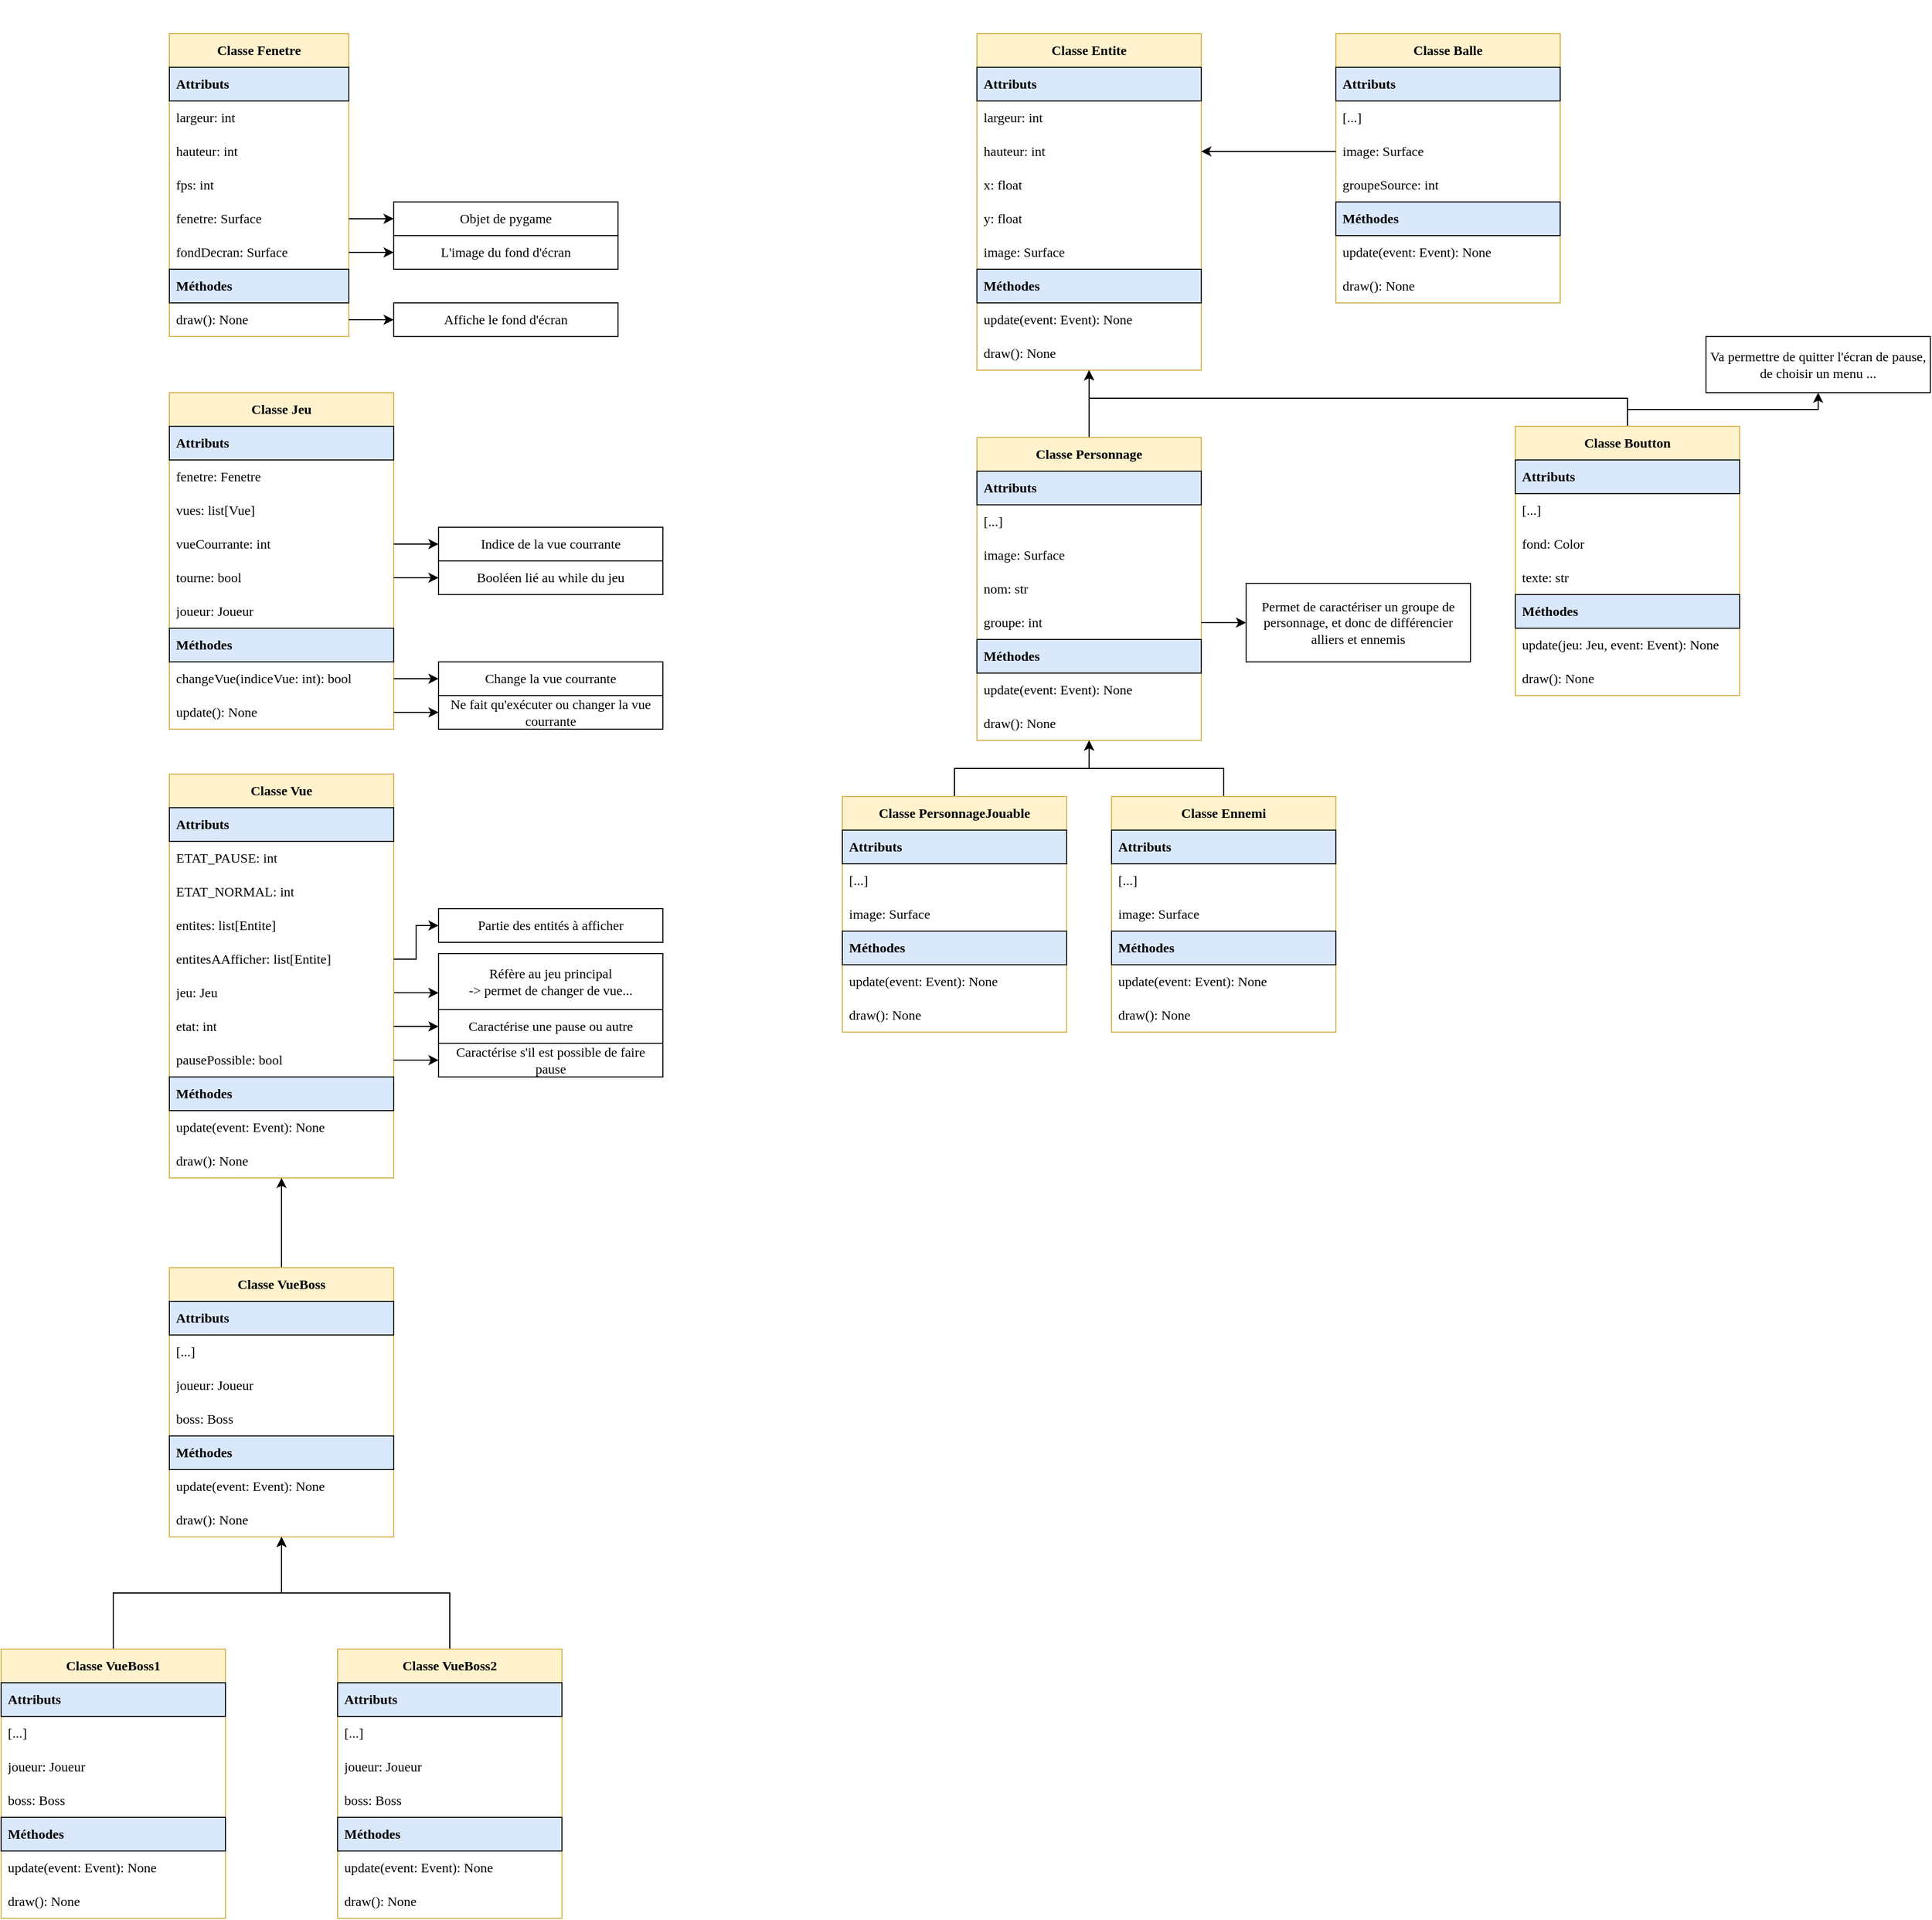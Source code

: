 <mxfile version="20.7.4" type="device"><diagram id="C5RBs43oDa-KdzZeNtuy" name="Page-1"><mxGraphModel dx="2606" dy="1223" grid="1" gridSize="10" guides="1" tooltips="1" connect="1" arrows="1" fold="1" page="0" pageScale="1" pageWidth="1600" pageHeight="900" math="0" shadow="0"><root><mxCell id="WIyWlLk6GJQsqaUBKTNV-0"/><mxCell id="WIyWlLk6GJQsqaUBKTNV-1" parent="WIyWlLk6GJQsqaUBKTNV-0"/><mxCell id="IsXozFc4jQyNMjHGkhvC-20" value="&lt;div&gt;&lt;b&gt;Classe Fenetre&lt;/b&gt;&lt;/div&gt;" style="swimlane;fontStyle=0;childLayout=stackLayout;horizontal=1;startSize=30;horizontalStack=0;resizeParent=1;resizeParentMax=0;resizeLast=0;collapsible=1;marginBottom=0;whiteSpace=wrap;html=1;fillColor=#fff2cc;strokeColor=#d6b656;fontFamily=Fira Code;fontSource=https%3A%2F%2Ffonts.googleapis.com%2Fcss%3Ffamily%3DFira%2BCode;" vertex="1" parent="WIyWlLk6GJQsqaUBKTNV-1"><mxGeometry x="80" y="40" width="160" height="270" as="geometry"/></mxCell><mxCell id="IsXozFc4jQyNMjHGkhvC-29" value="Attributs" style="text;strokeColor=#1A1A1A;fillColor=#dae8fc;align=left;verticalAlign=middle;spacingLeft=4;spacingRight=4;overflow=hidden;points=[[0,0.5],[1,0.5]];portConstraint=eastwest;rotatable=0;whiteSpace=wrap;html=1;strokeWidth=1;fontFamily=Fira Code;fontSource=https%3A%2F%2Ffonts.googleapis.com%2Fcss%3Ffamily%3DFira%2BCode;fontStyle=1" vertex="1" parent="IsXozFc4jQyNMjHGkhvC-20"><mxGeometry y="30" width="160" height="30" as="geometry"/></mxCell><mxCell id="IsXozFc4jQyNMjHGkhvC-21" value="&lt;div&gt;largeur: int&lt;/div&gt;" style="text;strokeColor=none;fillColor=none;align=left;verticalAlign=middle;spacingLeft=4;spacingRight=4;overflow=hidden;points=[[0,0.5],[1,0.5]];portConstraint=eastwest;rotatable=0;whiteSpace=wrap;html=1;fontFamily=Fira Code;fontSource=https%3A%2F%2Ffonts.googleapis.com%2Fcss%3Ffamily%3DFira%2BCode;" vertex="1" parent="IsXozFc4jQyNMjHGkhvC-20"><mxGeometry y="60" width="160" height="30" as="geometry"/></mxCell><mxCell id="IsXozFc4jQyNMjHGkhvC-22" value="&lt;div&gt;hauteur: int&lt;/div&gt;" style="text;strokeColor=none;fillColor=none;align=left;verticalAlign=middle;spacingLeft=4;spacingRight=4;overflow=hidden;points=[[0,0.5],[1,0.5]];portConstraint=eastwest;rotatable=0;whiteSpace=wrap;html=1;fontFamily=Fira Code;fontSource=https%3A%2F%2Ffonts.googleapis.com%2Fcss%3Ffamily%3DFira%2BCode;" vertex="1" parent="IsXozFc4jQyNMjHGkhvC-20"><mxGeometry y="90" width="160" height="30" as="geometry"/></mxCell><mxCell id="IsXozFc4jQyNMjHGkhvC-23" value="&lt;div&gt;fps: int&lt;/div&gt;" style="text;strokeColor=none;fillColor=none;align=left;verticalAlign=middle;spacingLeft=4;spacingRight=4;overflow=hidden;points=[[0,0.5],[1,0.5]];portConstraint=eastwest;rotatable=0;whiteSpace=wrap;html=1;fontFamily=Fira Code;fontSource=https%3A%2F%2Ffonts.googleapis.com%2Fcss%3Ffamily%3DFira%2BCode;" vertex="1" parent="IsXozFc4jQyNMjHGkhvC-20"><mxGeometry y="120" width="160" height="30" as="geometry"/></mxCell><mxCell id="IsXozFc4jQyNMjHGkhvC-24" value="&lt;div&gt;fenetre: Surface&lt;br&gt;&lt;/div&gt;" style="text;strokeColor=none;fillColor=none;align=left;verticalAlign=middle;spacingLeft=4;spacingRight=4;overflow=hidden;points=[[0,0.5],[1,0.5]];portConstraint=eastwest;rotatable=0;whiteSpace=wrap;html=1;fontFamily=Fira Code;fontSource=https%3A%2F%2Ffonts.googleapis.com%2Fcss%3Ffamily%3DFira%2BCode;" vertex="1" parent="IsXozFc4jQyNMjHGkhvC-20"><mxGeometry y="150" width="160" height="30" as="geometry"/></mxCell><mxCell id="IsXozFc4jQyNMjHGkhvC-25" value="fondDecran: Surface" style="text;strokeColor=none;fillColor=none;align=left;verticalAlign=middle;spacingLeft=4;spacingRight=4;overflow=hidden;points=[[0,0.5],[1,0.5]];portConstraint=eastwest;rotatable=0;whiteSpace=wrap;html=1;fontFamily=Fira Code;fontSource=https%3A%2F%2Ffonts.googleapis.com%2Fcss%3Ffamily%3DFira%2BCode;" vertex="1" parent="IsXozFc4jQyNMjHGkhvC-20"><mxGeometry y="180" width="160" height="30" as="geometry"/></mxCell><mxCell id="IsXozFc4jQyNMjHGkhvC-27" value="Méthodes" style="text;strokeColor=#1A1A1A;fillColor=#dae8fc;align=left;verticalAlign=middle;spacingLeft=4;spacingRight=4;overflow=hidden;points=[[0,0.5],[1,0.5]];portConstraint=eastwest;rotatable=0;whiteSpace=wrap;html=1;fontFamily=Fira Code;fontSource=https%3A%2F%2Ffonts.googleapis.com%2Fcss%3Ffamily%3DFira%2BCode;fontStyle=1" vertex="1" parent="IsXozFc4jQyNMjHGkhvC-20"><mxGeometry y="210" width="160" height="30" as="geometry"/></mxCell><mxCell id="IsXozFc4jQyNMjHGkhvC-28" value="draw(): None" style="text;strokeColor=none;fillColor=none;align=left;verticalAlign=middle;spacingLeft=4;spacingRight=4;overflow=hidden;points=[[0,0.5],[1,0.5]];portConstraint=eastwest;rotatable=0;whiteSpace=wrap;html=1;fontFamily=Fira Code;fontSource=https%3A%2F%2Ffonts.googleapis.com%2Fcss%3Ffamily%3DFira%2BCode;" vertex="1" parent="IsXozFc4jQyNMjHGkhvC-20"><mxGeometry y="240" width="160" height="30" as="geometry"/></mxCell><mxCell id="IsXozFc4jQyNMjHGkhvC-31" value="Affiche le fond d'écran" style="rounded=0;whiteSpace=wrap;html=1;strokeColor=#1A1A1A;strokeWidth=1;fontFamily=Fira Code;fontSource=https%3A%2F%2Ffonts.googleapis.com%2Fcss%3Ffamily%3DFira%2BCode;" vertex="1" parent="WIyWlLk6GJQsqaUBKTNV-1"><mxGeometry x="280" y="280" width="200" height="30" as="geometry"/></mxCell><mxCell id="IsXozFc4jQyNMjHGkhvC-32" style="edgeStyle=orthogonalEdgeStyle;rounded=0;orthogonalLoop=1;jettySize=auto;html=1;exitX=1;exitY=0.5;exitDx=0;exitDy=0;fontFamily=Fira Code;fontSource=https%3A%2F%2Ffonts.googleapis.com%2Fcss%3Ffamily%3DFira%2BCode;" edge="1" parent="WIyWlLk6GJQsqaUBKTNV-1" source="IsXozFc4jQyNMjHGkhvC-28" target="IsXozFc4jQyNMjHGkhvC-31"><mxGeometry relative="1" as="geometry"/></mxCell><mxCell id="IsXozFc4jQyNMjHGkhvC-33" value="L'image du fond d'écran" style="rounded=0;whiteSpace=wrap;html=1;strokeColor=#1A1A1A;strokeWidth=1;fontFamily=Fira Code;fontSource=https%3A%2F%2Ffonts.googleapis.com%2Fcss%3Ffamily%3DFira%2BCode;" vertex="1" parent="WIyWlLk6GJQsqaUBKTNV-1"><mxGeometry x="280" y="220" width="200" height="30" as="geometry"/></mxCell><mxCell id="IsXozFc4jQyNMjHGkhvC-34" style="edgeStyle=orthogonalEdgeStyle;rounded=0;orthogonalLoop=1;jettySize=auto;html=1;exitX=1;exitY=0.5;exitDx=0;exitDy=0;entryX=0;entryY=0.5;entryDx=0;entryDy=0;fontFamily=Fira Code;fontSource=https%3A%2F%2Ffonts.googleapis.com%2Fcss%3Ffamily%3DFira%2BCode;" edge="1" parent="WIyWlLk6GJQsqaUBKTNV-1" source="IsXozFc4jQyNMjHGkhvC-25" target="IsXozFc4jQyNMjHGkhvC-33"><mxGeometry relative="1" as="geometry"/></mxCell><mxCell id="IsXozFc4jQyNMjHGkhvC-35" value="Objet de pygame" style="rounded=0;whiteSpace=wrap;html=1;strokeColor=#1A1A1A;strokeWidth=1;fontFamily=Fira Code;fontSource=https%3A%2F%2Ffonts.googleapis.com%2Fcss%3Ffamily%3DFira%2BCode;" vertex="1" parent="WIyWlLk6GJQsqaUBKTNV-1"><mxGeometry x="280" y="190" width="200" height="30" as="geometry"/></mxCell><mxCell id="IsXozFc4jQyNMjHGkhvC-36" style="edgeStyle=orthogonalEdgeStyle;rounded=0;orthogonalLoop=1;jettySize=auto;html=1;exitX=1;exitY=0.5;exitDx=0;exitDy=0;entryX=0;entryY=0.5;entryDx=0;entryDy=0;fontFamily=Fira Code;fontSource=https%3A%2F%2Ffonts.googleapis.com%2Fcss%3Ffamily%3DFira%2BCode;" edge="1" parent="WIyWlLk6GJQsqaUBKTNV-1" source="IsXozFc4jQyNMjHGkhvC-24" target="IsXozFc4jQyNMjHGkhvC-35"><mxGeometry relative="1" as="geometry"/></mxCell><mxCell id="IsXozFc4jQyNMjHGkhvC-37" value="&lt;div&gt;&lt;b&gt;Classe Jeu&lt;/b&gt;&lt;/div&gt;" style="swimlane;fontStyle=0;childLayout=stackLayout;horizontal=1;startSize=30;horizontalStack=0;resizeParent=1;resizeParentMax=0;resizeLast=0;collapsible=1;marginBottom=0;whiteSpace=wrap;html=1;fillColor=#fff2cc;strokeColor=#d6b656;fontFamily=Fira Code;fontSource=https%3A%2F%2Ffonts.googleapis.com%2Fcss%3Ffamily%3DFira%2BCode;" vertex="1" parent="WIyWlLk6GJQsqaUBKTNV-1"><mxGeometry x="80" y="360" width="200" height="300" as="geometry"/></mxCell><mxCell id="IsXozFc4jQyNMjHGkhvC-38" value="Attributs" style="text;strokeColor=#1A1A1A;fillColor=#dae8fc;align=left;verticalAlign=middle;spacingLeft=4;spacingRight=4;overflow=hidden;points=[[0,0.5],[1,0.5]];portConstraint=eastwest;rotatable=0;whiteSpace=wrap;html=1;strokeWidth=1;fontFamily=Fira Code;fontSource=https%3A%2F%2Ffonts.googleapis.com%2Fcss%3Ffamily%3DFira%2BCode;fontStyle=1" vertex="1" parent="IsXozFc4jQyNMjHGkhvC-37"><mxGeometry y="30" width="200" height="30" as="geometry"/></mxCell><mxCell id="IsXozFc4jQyNMjHGkhvC-39" value="&lt;div&gt;fenetre: Fenetre&lt;/div&gt;" style="text;strokeColor=none;fillColor=none;align=left;verticalAlign=middle;spacingLeft=4;spacingRight=4;overflow=hidden;points=[[0,0.5],[1,0.5]];portConstraint=eastwest;rotatable=0;whiteSpace=wrap;html=1;fontFamily=Fira Code;fontSource=https%3A%2F%2Ffonts.googleapis.com%2Fcss%3Ffamily%3DFira%2BCode;" vertex="1" parent="IsXozFc4jQyNMjHGkhvC-37"><mxGeometry y="60" width="200" height="30" as="geometry"/></mxCell><mxCell id="IsXozFc4jQyNMjHGkhvC-40" value="vues: list[Vue]" style="text;strokeColor=none;fillColor=none;align=left;verticalAlign=middle;spacingLeft=4;spacingRight=4;overflow=hidden;points=[[0,0.5],[1,0.5]];portConstraint=eastwest;rotatable=0;whiteSpace=wrap;html=1;fontFamily=Fira Code;fontSource=https%3A%2F%2Ffonts.googleapis.com%2Fcss%3Ffamily%3DFira%2BCode;" vertex="1" parent="IsXozFc4jQyNMjHGkhvC-37"><mxGeometry y="90" width="200" height="30" as="geometry"/></mxCell><mxCell id="IsXozFc4jQyNMjHGkhvC-52" value="vueCourrante: int" style="text;strokeColor=none;fillColor=none;align=left;verticalAlign=middle;spacingLeft=4;spacingRight=4;overflow=hidden;points=[[0,0.5],[1,0.5]];portConstraint=eastwest;rotatable=0;whiteSpace=wrap;html=1;fontFamily=Fira Code;fontSource=https%3A%2F%2Ffonts.googleapis.com%2Fcss%3Ffamily%3DFira%2BCode;" vertex="1" parent="IsXozFc4jQyNMjHGkhvC-37"><mxGeometry y="120" width="200" height="30" as="geometry"/></mxCell><mxCell id="IsXozFc4jQyNMjHGkhvC-41" value="tourne: bool" style="text;strokeColor=none;fillColor=none;align=left;verticalAlign=middle;spacingLeft=4;spacingRight=4;overflow=hidden;points=[[0,0.5],[1,0.5]];portConstraint=eastwest;rotatable=0;whiteSpace=wrap;html=1;fontFamily=Fira Code;fontSource=https%3A%2F%2Ffonts.googleapis.com%2Fcss%3Ffamily%3DFira%2BCode;" vertex="1" parent="IsXozFc4jQyNMjHGkhvC-37"><mxGeometry y="150" width="200" height="30" as="geometry"/></mxCell><mxCell id="IsXozFc4jQyNMjHGkhvC-43" value="joueur: Joueur" style="text;strokeColor=none;fillColor=none;align=left;verticalAlign=middle;spacingLeft=4;spacingRight=4;overflow=hidden;points=[[0,0.5],[1,0.5]];portConstraint=eastwest;rotatable=0;whiteSpace=wrap;html=1;fontFamily=Fira Code;fontSource=https%3A%2F%2Ffonts.googleapis.com%2Fcss%3Ffamily%3DFira%2BCode;" vertex="1" parent="IsXozFc4jQyNMjHGkhvC-37"><mxGeometry y="180" width="200" height="30" as="geometry"/></mxCell><mxCell id="IsXozFc4jQyNMjHGkhvC-44" value="Méthodes" style="text;strokeColor=#1A1A1A;fillColor=#dae8fc;align=left;verticalAlign=middle;spacingLeft=4;spacingRight=4;overflow=hidden;points=[[0,0.5],[1,0.5]];portConstraint=eastwest;rotatable=0;whiteSpace=wrap;html=1;fontFamily=Fira Code;fontSource=https%3A%2F%2Ffonts.googleapis.com%2Fcss%3Ffamily%3DFira%2BCode;fontStyle=1" vertex="1" parent="IsXozFc4jQyNMjHGkhvC-37"><mxGeometry y="210" width="200" height="30" as="geometry"/></mxCell><mxCell id="IsXozFc4jQyNMjHGkhvC-121" value="changeVue(indiceVue: int): bool" style="text;strokeColor=none;fillColor=none;align=left;verticalAlign=middle;spacingLeft=4;spacingRight=4;overflow=hidden;points=[[0,0.5],[1,0.5]];portConstraint=eastwest;rotatable=0;whiteSpace=wrap;html=1;fontFamily=Fira Code;fontSource=https%3A%2F%2Ffonts.googleapis.com%2Fcss%3Ffamily%3DFira%2BCode;" vertex="1" parent="IsXozFc4jQyNMjHGkhvC-37"><mxGeometry y="240" width="200" height="30" as="geometry"/></mxCell><mxCell id="IsXozFc4jQyNMjHGkhvC-47" value="update(): None" style="text;strokeColor=none;fillColor=none;align=left;verticalAlign=middle;spacingLeft=4;spacingRight=4;overflow=hidden;points=[[0,0.5],[1,0.5]];portConstraint=eastwest;rotatable=0;whiteSpace=wrap;html=1;fontFamily=Fira Code;fontSource=https%3A%2F%2Ffonts.googleapis.com%2Fcss%3Ffamily%3DFira%2BCode;" vertex="1" parent="IsXozFc4jQyNMjHGkhvC-37"><mxGeometry y="270" width="200" height="30" as="geometry"/></mxCell><mxCell id="IsXozFc4jQyNMjHGkhvC-48" value="Booléen lié au while du jeu" style="rounded=0;whiteSpace=wrap;html=1;strokeColor=#1A1A1A;strokeWidth=1;fontFamily=Fira Code;fontSource=https%3A%2F%2Ffonts.googleapis.com%2Fcss%3Ffamily%3DFira%2BCode;" vertex="1" parent="WIyWlLk6GJQsqaUBKTNV-1"><mxGeometry x="320" y="510" width="200" height="30" as="geometry"/></mxCell><mxCell id="IsXozFc4jQyNMjHGkhvC-49" style="edgeStyle=orthogonalEdgeStyle;rounded=0;orthogonalLoop=1;jettySize=auto;html=1;exitX=1;exitY=0.5;exitDx=0;exitDy=0;fontFamily=Fira Code;fontSource=https%3A%2F%2Ffonts.googleapis.com%2Fcss%3Ffamily%3DFira%2BCode;" edge="1" parent="WIyWlLk6GJQsqaUBKTNV-1" source="IsXozFc4jQyNMjHGkhvC-41" target="IsXozFc4jQyNMjHGkhvC-48"><mxGeometry relative="1" as="geometry"/></mxCell><mxCell id="IsXozFc4jQyNMjHGkhvC-50" value="Ne fait qu'exécuter ou changer la vue courrante" style="rounded=0;whiteSpace=wrap;html=1;strokeColor=#1A1A1A;strokeWidth=1;fontFamily=Fira Code;fontSource=https%3A%2F%2Ffonts.googleapis.com%2Fcss%3Ffamily%3DFira%2BCode;" vertex="1" parent="WIyWlLk6GJQsqaUBKTNV-1"><mxGeometry x="320" y="630" width="200" height="30" as="geometry"/></mxCell><mxCell id="IsXozFc4jQyNMjHGkhvC-51" style="edgeStyle=orthogonalEdgeStyle;rounded=0;orthogonalLoop=1;jettySize=auto;html=1;exitX=1;exitY=0.5;exitDx=0;exitDy=0;fontFamily=Fira Code;fontSource=https%3A%2F%2Ffonts.googleapis.com%2Fcss%3Ffamily%3DFira%2BCode;" edge="1" parent="WIyWlLk6GJQsqaUBKTNV-1" source="IsXozFc4jQyNMjHGkhvC-47" target="IsXozFc4jQyNMjHGkhvC-50"><mxGeometry relative="1" as="geometry"/></mxCell><mxCell id="IsXozFc4jQyNMjHGkhvC-53" value="Indice de la vue courrante" style="rounded=0;whiteSpace=wrap;html=1;strokeColor=#1A1A1A;strokeWidth=1;fontFamily=Fira Code;fontSource=https%3A%2F%2Ffonts.googleapis.com%2Fcss%3Ffamily%3DFira%2BCode;" vertex="1" parent="WIyWlLk6GJQsqaUBKTNV-1"><mxGeometry x="320" y="480" width="200" height="30" as="geometry"/></mxCell><mxCell id="IsXozFc4jQyNMjHGkhvC-54" style="edgeStyle=orthogonalEdgeStyle;rounded=0;orthogonalLoop=1;jettySize=auto;html=1;exitX=1;exitY=0.5;exitDx=0;exitDy=0;fontFamily=Fira Code;fontSource=https%3A%2F%2Ffonts.googleapis.com%2Fcss%3Ffamily%3DFira%2BCode;" edge="1" parent="WIyWlLk6GJQsqaUBKTNV-1" source="IsXozFc4jQyNMjHGkhvC-52" target="IsXozFc4jQyNMjHGkhvC-53"><mxGeometry relative="1" as="geometry"/></mxCell><mxCell id="IsXozFc4jQyNMjHGkhvC-76" value="&lt;div&gt;&lt;b&gt;Classe Entite&lt;/b&gt;&lt;/div&gt;" style="swimlane;fontStyle=0;childLayout=stackLayout;horizontal=1;startSize=30;horizontalStack=0;resizeParent=1;resizeParentMax=0;resizeLast=0;collapsible=1;marginBottom=0;whiteSpace=wrap;html=1;fillColor=#fff2cc;strokeColor=#d6b656;fontFamily=Fira Code;fontSource=https%3A%2F%2Ffonts.googleapis.com%2Fcss%3Ffamily%3DFira%2BCode;" vertex="1" parent="WIyWlLk6GJQsqaUBKTNV-1"><mxGeometry x="800" y="40" width="200" height="300" as="geometry"/></mxCell><mxCell id="IsXozFc4jQyNMjHGkhvC-77" value="Attributs" style="text;strokeColor=#1A1A1A;fillColor=#dae8fc;align=left;verticalAlign=middle;spacingLeft=4;spacingRight=4;overflow=hidden;points=[[0,0.5],[1,0.5]];portConstraint=eastwest;rotatable=0;whiteSpace=wrap;html=1;strokeWidth=1;fontFamily=Fira Code;fontSource=https%3A%2F%2Ffonts.googleapis.com%2Fcss%3Ffamily%3DFira%2BCode;fontStyle=1" vertex="1" parent="IsXozFc4jQyNMjHGkhvC-76"><mxGeometry y="30" width="200" height="30" as="geometry"/></mxCell><mxCell id="IsXozFc4jQyNMjHGkhvC-78" value="&lt;div&gt;largeur: int&lt;/div&gt;" style="text;strokeColor=none;fillColor=none;align=left;verticalAlign=middle;spacingLeft=4;spacingRight=4;overflow=hidden;points=[[0,0.5],[1,0.5]];portConstraint=eastwest;rotatable=0;whiteSpace=wrap;html=1;fontFamily=Fira Code;fontSource=https%3A%2F%2Ffonts.googleapis.com%2Fcss%3Ffamily%3DFira%2BCode;" vertex="1" parent="IsXozFc4jQyNMjHGkhvC-76"><mxGeometry y="60" width="200" height="30" as="geometry"/></mxCell><mxCell id="IsXozFc4jQyNMjHGkhvC-79" value="&lt;div&gt;hauteur: int&lt;/div&gt;" style="text;strokeColor=none;fillColor=none;align=left;verticalAlign=middle;spacingLeft=4;spacingRight=4;overflow=hidden;points=[[0,0.5],[1,0.5]];portConstraint=eastwest;rotatable=0;whiteSpace=wrap;html=1;fontFamily=Fira Code;fontSource=https%3A%2F%2Ffonts.googleapis.com%2Fcss%3Ffamily%3DFira%2BCode;" vertex="1" parent="IsXozFc4jQyNMjHGkhvC-76"><mxGeometry y="90" width="200" height="30" as="geometry"/></mxCell><mxCell id="IsXozFc4jQyNMjHGkhvC-87" value="&lt;div&gt;x: float&lt;/div&gt;" style="text;strokeColor=none;fillColor=none;align=left;verticalAlign=middle;spacingLeft=4;spacingRight=4;overflow=hidden;points=[[0,0.5],[1,0.5]];portConstraint=eastwest;rotatable=0;whiteSpace=wrap;html=1;fontFamily=Fira Code;fontSource=https%3A%2F%2Ffonts.googleapis.com%2Fcss%3Ffamily%3DFira%2BCode;" vertex="1" parent="IsXozFc4jQyNMjHGkhvC-76"><mxGeometry y="120" width="200" height="30" as="geometry"/></mxCell><mxCell id="IsXozFc4jQyNMjHGkhvC-88" value="&lt;div&gt;y: float&lt;/div&gt;" style="text;strokeColor=none;fillColor=none;align=left;verticalAlign=middle;spacingLeft=4;spacingRight=4;overflow=hidden;points=[[0,0.5],[1,0.5]];portConstraint=eastwest;rotatable=0;whiteSpace=wrap;html=1;fontFamily=Fira Code;fontSource=https%3A%2F%2Ffonts.googleapis.com%2Fcss%3Ffamily%3DFira%2BCode;" vertex="1" parent="IsXozFc4jQyNMjHGkhvC-76"><mxGeometry y="150" width="200" height="30" as="geometry"/></mxCell><mxCell id="IsXozFc4jQyNMjHGkhvC-82" value="image: Surface" style="text;strokeColor=none;fillColor=none;align=left;verticalAlign=middle;spacingLeft=4;spacingRight=4;overflow=hidden;points=[[0,0.5],[1,0.5]];portConstraint=eastwest;rotatable=0;whiteSpace=wrap;html=1;fontFamily=Fira Code;fontSource=https%3A%2F%2Ffonts.googleapis.com%2Fcss%3Ffamily%3DFira%2BCode;" vertex="1" parent="IsXozFc4jQyNMjHGkhvC-76"><mxGeometry y="180" width="200" height="30" as="geometry"/></mxCell><mxCell id="IsXozFc4jQyNMjHGkhvC-83" value="Méthodes" style="text;strokeColor=#1A1A1A;fillColor=#dae8fc;align=left;verticalAlign=middle;spacingLeft=4;spacingRight=4;overflow=hidden;points=[[0,0.5],[1,0.5]];portConstraint=eastwest;rotatable=0;whiteSpace=wrap;html=1;fontFamily=Fira Code;fontSource=https%3A%2F%2Ffonts.googleapis.com%2Fcss%3Ffamily%3DFira%2BCode;fontStyle=1" vertex="1" parent="IsXozFc4jQyNMjHGkhvC-76"><mxGeometry y="210" width="200" height="30" as="geometry"/></mxCell><mxCell id="IsXozFc4jQyNMjHGkhvC-84" value="update(event: Event): None" style="text;strokeColor=none;fillColor=none;align=left;verticalAlign=middle;spacingLeft=4;spacingRight=4;overflow=hidden;points=[[0,0.5],[1,0.5]];portConstraint=eastwest;rotatable=0;whiteSpace=wrap;html=1;fontFamily=Fira Code;fontSource=https%3A%2F%2Ffonts.googleapis.com%2Fcss%3Ffamily%3DFira%2BCode;" vertex="1" parent="IsXozFc4jQyNMjHGkhvC-76"><mxGeometry y="240" width="200" height="30" as="geometry"/></mxCell><mxCell id="IsXozFc4jQyNMjHGkhvC-86" value="draw(): None" style="text;strokeColor=none;fillColor=none;align=left;verticalAlign=middle;spacingLeft=4;spacingRight=4;overflow=hidden;points=[[0,0.5],[1,0.5]];portConstraint=eastwest;rotatable=0;whiteSpace=wrap;html=1;fontFamily=Fira Code;fontSource=https%3A%2F%2Ffonts.googleapis.com%2Fcss%3Ffamily%3DFira%2BCode;" vertex="1" parent="IsXozFc4jQyNMjHGkhvC-76"><mxGeometry y="270" width="200" height="30" as="geometry"/></mxCell><mxCell id="IsXozFc4jQyNMjHGkhvC-123" value="Change la vue courrante" style="rounded=0;whiteSpace=wrap;html=1;strokeColor=#1A1A1A;strokeWidth=1;fontFamily=Fira Code;fontSource=https%3A%2F%2Ffonts.googleapis.com%2Fcss%3Ffamily%3DFira%2BCode;" vertex="1" parent="WIyWlLk6GJQsqaUBKTNV-1"><mxGeometry x="320" y="600" width="200" height="30" as="geometry"/></mxCell><mxCell id="IsXozFc4jQyNMjHGkhvC-124" style="edgeStyle=orthogonalEdgeStyle;rounded=0;orthogonalLoop=1;jettySize=auto;html=1;exitX=1;exitY=0.5;exitDx=0;exitDy=0;fontFamily=Fira Code;fontSource=https%3A%2F%2Ffonts.googleapis.com%2Fcss%3Ffamily%3DFira%2BCode;" edge="1" parent="WIyWlLk6GJQsqaUBKTNV-1" source="IsXozFc4jQyNMjHGkhvC-121" target="IsXozFc4jQyNMjHGkhvC-123"><mxGeometry relative="1" as="geometry"/></mxCell><mxCell id="IsXozFc4jQyNMjHGkhvC-131" value="&lt;div&gt;Réfère au jeu principal&lt;/div&gt;&lt;div&gt;-&amp;gt; permet de changer de vue...&lt;br&gt;&lt;/div&gt;" style="rounded=0;whiteSpace=wrap;html=1;strokeColor=#1A1A1A;strokeWidth=1;fontFamily=Fira Code;fontSource=https%3A%2F%2Ffonts.googleapis.com%2Fcss%3Ffamily%3DFira%2BCode;" vertex="1" parent="WIyWlLk6GJQsqaUBKTNV-1"><mxGeometry x="320" y="860" width="200" height="50" as="geometry"/></mxCell><mxCell id="IsXozFc4jQyNMjHGkhvC-132" style="edgeStyle=elbowEdgeStyle;rounded=0;orthogonalLoop=1;jettySize=auto;elbow=vertical;html=1;exitX=1;exitY=0.5;exitDx=0;exitDy=0;fontFamily=Fira Code;fontSource=https%3A%2F%2Ffonts.googleapis.com%2Fcss%3Ffamily%3DFira%2BCode;" edge="1" parent="WIyWlLk6GJQsqaUBKTNV-1" source="IsXozFc4jQyNMjHGkhvC-126" target="IsXozFc4jQyNMjHGkhvC-131"><mxGeometry relative="1" as="geometry"/></mxCell><mxCell id="IsXozFc4jQyNMjHGkhvC-58" value="&lt;div&gt;&lt;b&gt;Classe Vue&lt;/b&gt;&lt;/div&gt;" style="swimlane;fontStyle=0;childLayout=stackLayout;horizontal=1;startSize=30;horizontalStack=0;resizeParent=1;resizeParentMax=0;resizeLast=0;collapsible=1;marginBottom=0;whiteSpace=wrap;html=1;fillColor=#fff2cc;strokeColor=#d6b656;fontFamily=Fira Code;fontSource=https%3A%2F%2Ffonts.googleapis.com%2Fcss%3Ffamily%3DFira%2BCode;" vertex="1" parent="WIyWlLk6GJQsqaUBKTNV-1"><mxGeometry x="80" y="700" width="200" height="360" as="geometry"><mxRectangle x="80" y="680" width="120" height="30" as="alternateBounds"/></mxGeometry></mxCell><mxCell id="IsXozFc4jQyNMjHGkhvC-59" value="Attributs" style="text;strokeColor=#1A1A1A;fillColor=#dae8fc;align=left;verticalAlign=middle;spacingLeft=4;spacingRight=4;overflow=hidden;points=[[0,0.5],[1,0.5]];portConstraint=eastwest;rotatable=0;whiteSpace=wrap;html=1;strokeWidth=1;fontFamily=Fira Code;fontSource=https%3A%2F%2Ffonts.googleapis.com%2Fcss%3Ffamily%3DFira%2BCode;fontStyle=1" vertex="1" parent="IsXozFc4jQyNMjHGkhvC-58"><mxGeometry y="30" width="200" height="30" as="geometry"/></mxCell><mxCell id="IsXozFc4jQyNMjHGkhvC-134" value="ETAT_PAUSE: int" style="text;strokeColor=none;fillColor=none;align=left;verticalAlign=middle;spacingLeft=4;spacingRight=4;overflow=hidden;points=[[0,0.5],[1,0.5]];portConstraint=eastwest;rotatable=0;whiteSpace=wrap;html=1;fontFamily=Fira Code;fontSource=https%3A%2F%2Ffonts.googleapis.com%2Fcss%3Ffamily%3DFira%2BCode;" vertex="1" parent="IsXozFc4jQyNMjHGkhvC-58"><mxGeometry y="60" width="200" height="30" as="geometry"/></mxCell><mxCell id="IsXozFc4jQyNMjHGkhvC-136" value="ETAT_NORMAL: int" style="text;strokeColor=none;fillColor=none;align=left;verticalAlign=middle;spacingLeft=4;spacingRight=4;overflow=hidden;points=[[0,0.5],[1,0.5]];portConstraint=eastwest;rotatable=0;whiteSpace=wrap;html=1;fontFamily=Fira Code;fontSource=https%3A%2F%2Ffonts.googleapis.com%2Fcss%3Ffamily%3DFira%2BCode;" vertex="1" parent="IsXozFc4jQyNMjHGkhvC-58"><mxGeometry y="90" width="200" height="30" as="geometry"/></mxCell><mxCell id="IsXozFc4jQyNMjHGkhvC-139" value="entites: list[Entite]" style="text;strokeColor=none;fillColor=none;align=left;verticalAlign=middle;spacingLeft=4;spacingRight=4;overflow=hidden;points=[[0,0.5],[1,0.5]];portConstraint=eastwest;rotatable=0;whiteSpace=wrap;html=1;fontFamily=Fira Code;fontSource=https%3A%2F%2Ffonts.googleapis.com%2Fcss%3Ffamily%3DFira%2BCode;" vertex="1" parent="IsXozFc4jQyNMjHGkhvC-58"><mxGeometry y="120" width="200" height="30" as="geometry"/></mxCell><mxCell id="IsXozFc4jQyNMjHGkhvC-60" value="entitesAAfficher: list[Entite]" style="text;strokeColor=none;fillColor=none;align=left;verticalAlign=middle;spacingLeft=4;spacingRight=4;overflow=hidden;points=[[0,0.5],[1,0.5]];portConstraint=eastwest;rotatable=0;whiteSpace=wrap;html=1;fontFamily=Fira Code;fontSource=https%3A%2F%2Ffonts.googleapis.com%2Fcss%3Ffamily%3DFira%2BCode;" vertex="1" parent="IsXozFc4jQyNMjHGkhvC-58"><mxGeometry y="150" width="200" height="30" as="geometry"/></mxCell><mxCell id="IsXozFc4jQyNMjHGkhvC-126" value="jeu: Jeu" style="text;strokeColor=none;fillColor=none;align=left;verticalAlign=middle;spacingLeft=4;spacingRight=4;overflow=hidden;points=[[0,0.5],[1,0.5]];portConstraint=eastwest;rotatable=0;whiteSpace=wrap;html=1;fontFamily=Fira Code;fontSource=https%3A%2F%2Ffonts.googleapis.com%2Fcss%3Ffamily%3DFira%2BCode;" vertex="1" parent="IsXozFc4jQyNMjHGkhvC-58"><mxGeometry y="180" width="200" height="30" as="geometry"/></mxCell><mxCell id="IsXozFc4jQyNMjHGkhvC-133" value="etat: int" style="text;strokeColor=none;fillColor=none;align=left;verticalAlign=middle;spacingLeft=4;spacingRight=4;overflow=hidden;points=[[0,0.5],[1,0.5]];portConstraint=eastwest;rotatable=0;whiteSpace=wrap;html=1;fontFamily=Fira Code;fontSource=https%3A%2F%2Ffonts.googleapis.com%2Fcss%3Ffamily%3DFira%2BCode;" vertex="1" parent="IsXozFc4jQyNMjHGkhvC-58"><mxGeometry y="210" width="200" height="30" as="geometry"/></mxCell><mxCell id="IsXozFc4jQyNMjHGkhvC-200" value="pausePossible: bool" style="text;strokeColor=none;fillColor=none;align=left;verticalAlign=middle;spacingLeft=4;spacingRight=4;overflow=hidden;points=[[0,0.5],[1,0.5]];portConstraint=eastwest;rotatable=0;whiteSpace=wrap;html=1;fontFamily=Fira Code;fontSource=https%3A%2F%2Ffonts.googleapis.com%2Fcss%3Ffamily%3DFira%2BCode;" vertex="1" parent="IsXozFc4jQyNMjHGkhvC-58"><mxGeometry y="240" width="200" height="30" as="geometry"/></mxCell><mxCell id="IsXozFc4jQyNMjHGkhvC-65" value="Méthodes" style="text;strokeColor=#1A1A1A;fillColor=#dae8fc;align=left;verticalAlign=middle;spacingLeft=4;spacingRight=4;overflow=hidden;points=[[0,0.5],[1,0.5]];portConstraint=eastwest;rotatable=0;whiteSpace=wrap;html=1;fontFamily=Fira Code;fontSource=https%3A%2F%2Ffonts.googleapis.com%2Fcss%3Ffamily%3DFira%2BCode;fontStyle=1" vertex="1" parent="IsXozFc4jQyNMjHGkhvC-58"><mxGeometry y="270" width="200" height="30" as="geometry"/></mxCell><mxCell id="IsXozFc4jQyNMjHGkhvC-66" value="update(event: Event): None" style="text;strokeColor=none;fillColor=none;align=left;verticalAlign=middle;spacingLeft=4;spacingRight=4;overflow=hidden;points=[[0,0.5],[1,0.5]];portConstraint=eastwest;rotatable=0;whiteSpace=wrap;html=1;fontFamily=Fira Code;fontSource=https%3A%2F%2Ffonts.googleapis.com%2Fcss%3Ffamily%3DFira%2BCode;" vertex="1" parent="IsXozFc4jQyNMjHGkhvC-58"><mxGeometry y="300" width="200" height="30" as="geometry"/></mxCell><mxCell id="IsXozFc4jQyNMjHGkhvC-89" value="draw(): None" style="text;strokeColor=none;fillColor=none;align=left;verticalAlign=middle;spacingLeft=4;spacingRight=4;overflow=hidden;points=[[0,0.5],[1,0.5]];portConstraint=eastwest;rotatable=0;whiteSpace=wrap;html=1;fontFamily=Fira Code;fontSource=https%3A%2F%2Ffonts.googleapis.com%2Fcss%3Ffamily%3DFira%2BCode;" vertex="1" parent="IsXozFc4jQyNMjHGkhvC-58"><mxGeometry y="330" width="200" height="30" as="geometry"/></mxCell><mxCell id="IsXozFc4jQyNMjHGkhvC-98" style="edgeStyle=orthogonalEdgeStyle;rounded=0;orthogonalLoop=1;jettySize=auto;html=1;exitX=0.5;exitY=0;exitDx=0;exitDy=0;fontFamily=Fira Code;fontSource=https%3A%2F%2Ffonts.googleapis.com%2Fcss%3Ffamily%3DFira%2BCode;" edge="1" parent="WIyWlLk6GJQsqaUBKTNV-1" source="IsXozFc4jQyNMjHGkhvC-90" target="IsXozFc4jQyNMjHGkhvC-58"><mxGeometry relative="1" as="geometry"/></mxCell><mxCell id="IsXozFc4jQyNMjHGkhvC-90" value="&lt;div&gt;&lt;b&gt;Classe VueBoss&lt;/b&gt;&lt;/div&gt;" style="swimlane;fontStyle=0;childLayout=stackLayout;horizontal=1;startSize=30;horizontalStack=0;resizeParent=1;resizeParentMax=0;resizeLast=0;collapsible=1;marginBottom=0;whiteSpace=wrap;html=1;fillColor=#fff2cc;strokeColor=#d6b656;fontFamily=Fira Code;fontSource=https%3A%2F%2Ffonts.googleapis.com%2Fcss%3Ffamily%3DFira%2BCode;" vertex="1" parent="WIyWlLk6GJQsqaUBKTNV-1"><mxGeometry x="80" y="1140" width="200" height="240" as="geometry"/></mxCell><mxCell id="IsXozFc4jQyNMjHGkhvC-91" value="Attributs" style="text;strokeColor=#1A1A1A;fillColor=#dae8fc;align=left;verticalAlign=middle;spacingLeft=4;spacingRight=4;overflow=hidden;points=[[0,0.5],[1,0.5]];portConstraint=eastwest;rotatable=0;whiteSpace=wrap;html=1;strokeWidth=1;fontFamily=Fira Code;fontSource=https%3A%2F%2Ffonts.googleapis.com%2Fcss%3Ffamily%3DFira%2BCode;fontStyle=1" vertex="1" parent="IsXozFc4jQyNMjHGkhvC-90"><mxGeometry y="30" width="200" height="30" as="geometry"/></mxCell><mxCell id="IsXozFc4jQyNMjHGkhvC-97" value="&lt;div&gt;[...]&lt;/div&gt;" style="text;strokeColor=none;fillColor=none;align=left;verticalAlign=middle;spacingLeft=4;spacingRight=4;overflow=hidden;points=[[0,0.5],[1,0.5]];portConstraint=eastwest;rotatable=0;whiteSpace=wrap;html=1;fontFamily=Fira Code;fontSource=https%3A%2F%2Ffonts.googleapis.com%2Fcss%3Ffamily%3DFira%2BCode;" vertex="1" parent="IsXozFc4jQyNMjHGkhvC-90"><mxGeometry y="60" width="200" height="30" as="geometry"/></mxCell><mxCell id="IsXozFc4jQyNMjHGkhvC-92" value="joueur: Joueur" style="text;strokeColor=none;fillColor=none;align=left;verticalAlign=middle;spacingLeft=4;spacingRight=4;overflow=hidden;points=[[0,0.5],[1,0.5]];portConstraint=eastwest;rotatable=0;whiteSpace=wrap;html=1;fontFamily=Fira Code;fontSource=https%3A%2F%2Ffonts.googleapis.com%2Fcss%3Ffamily%3DFira%2BCode;" vertex="1" parent="IsXozFc4jQyNMjHGkhvC-90"><mxGeometry y="90" width="200" height="30" as="geometry"/></mxCell><mxCell id="IsXozFc4jQyNMjHGkhvC-99" value="boss: Boss" style="text;strokeColor=none;fillColor=none;align=left;verticalAlign=middle;spacingLeft=4;spacingRight=4;overflow=hidden;points=[[0,0.5],[1,0.5]];portConstraint=eastwest;rotatable=0;whiteSpace=wrap;html=1;fontFamily=Fira Code;fontSource=https%3A%2F%2Ffonts.googleapis.com%2Fcss%3Ffamily%3DFira%2BCode;" vertex="1" parent="IsXozFc4jQyNMjHGkhvC-90"><mxGeometry y="120" width="200" height="30" as="geometry"/></mxCell><mxCell id="IsXozFc4jQyNMjHGkhvC-93" value="Méthodes" style="text;strokeColor=#1A1A1A;fillColor=#dae8fc;align=left;verticalAlign=middle;spacingLeft=4;spacingRight=4;overflow=hidden;points=[[0,0.5],[1,0.5]];portConstraint=eastwest;rotatable=0;whiteSpace=wrap;html=1;fontFamily=Fira Code;fontSource=https%3A%2F%2Ffonts.googleapis.com%2Fcss%3Ffamily%3DFira%2BCode;fontStyle=1" vertex="1" parent="IsXozFc4jQyNMjHGkhvC-90"><mxGeometry y="150" width="200" height="30" as="geometry"/></mxCell><mxCell id="IsXozFc4jQyNMjHGkhvC-94" value="update(event: Event): None" style="text;strokeColor=none;fillColor=none;align=left;verticalAlign=middle;spacingLeft=4;spacingRight=4;overflow=hidden;points=[[0,0.5],[1,0.5]];portConstraint=eastwest;rotatable=0;whiteSpace=wrap;html=1;fontFamily=Fira Code;fontSource=https%3A%2F%2Ffonts.googleapis.com%2Fcss%3Ffamily%3DFira%2BCode;" vertex="1" parent="IsXozFc4jQyNMjHGkhvC-90"><mxGeometry y="180" width="200" height="30" as="geometry"/></mxCell><mxCell id="IsXozFc4jQyNMjHGkhvC-95" value="draw(): None" style="text;strokeColor=none;fillColor=none;align=left;verticalAlign=middle;spacingLeft=4;spacingRight=4;overflow=hidden;points=[[0,0.5],[1,0.5]];portConstraint=eastwest;rotatable=0;whiteSpace=wrap;html=1;fontFamily=Fira Code;fontSource=https%3A%2F%2Ffonts.googleapis.com%2Fcss%3Ffamily%3DFira%2BCode;" vertex="1" parent="IsXozFc4jQyNMjHGkhvC-90"><mxGeometry y="210" width="200" height="30" as="geometry"/></mxCell><mxCell id="IsXozFc4jQyNMjHGkhvC-108" style="edgeStyle=orthogonalEdgeStyle;rounded=0;orthogonalLoop=1;jettySize=auto;html=1;exitX=0.5;exitY=0;exitDx=0;exitDy=0;fontFamily=Fira Code;fontSource=https%3A%2F%2Ffonts.googleapis.com%2Fcss%3Ffamily%3DFira%2BCode;" edge="1" parent="WIyWlLk6GJQsqaUBKTNV-1" source="IsXozFc4jQyNMjHGkhvC-100" target="IsXozFc4jQyNMjHGkhvC-90"><mxGeometry relative="1" as="geometry"/></mxCell><mxCell id="IsXozFc4jQyNMjHGkhvC-100" value="&lt;div&gt;&lt;b&gt;Classe VueBoss1&lt;/b&gt;&lt;/div&gt;" style="swimlane;fontStyle=0;childLayout=stackLayout;horizontal=1;startSize=30;horizontalStack=0;resizeParent=1;resizeParentMax=0;resizeLast=0;collapsible=1;marginBottom=0;whiteSpace=wrap;html=1;fillColor=#fff2cc;strokeColor=#d6b656;fontFamily=Fira Code;fontSource=https%3A%2F%2Ffonts.googleapis.com%2Fcss%3Ffamily%3DFira%2BCode;" vertex="1" parent="WIyWlLk6GJQsqaUBKTNV-1"><mxGeometry x="-70" y="1480" width="200" height="240" as="geometry"/></mxCell><mxCell id="IsXozFc4jQyNMjHGkhvC-101" value="Attributs" style="text;strokeColor=#1A1A1A;fillColor=#dae8fc;align=left;verticalAlign=middle;spacingLeft=4;spacingRight=4;overflow=hidden;points=[[0,0.5],[1,0.5]];portConstraint=eastwest;rotatable=0;whiteSpace=wrap;html=1;strokeWidth=1;fontFamily=Fira Code;fontSource=https%3A%2F%2Ffonts.googleapis.com%2Fcss%3Ffamily%3DFira%2BCode;fontStyle=1" vertex="1" parent="IsXozFc4jQyNMjHGkhvC-100"><mxGeometry y="30" width="200" height="30" as="geometry"/></mxCell><mxCell id="IsXozFc4jQyNMjHGkhvC-102" value="&lt;div&gt;[...]&lt;/div&gt;" style="text;strokeColor=none;fillColor=none;align=left;verticalAlign=middle;spacingLeft=4;spacingRight=4;overflow=hidden;points=[[0,0.5],[1,0.5]];portConstraint=eastwest;rotatable=0;whiteSpace=wrap;html=1;fontFamily=Fira Code;fontSource=https%3A%2F%2Ffonts.googleapis.com%2Fcss%3Ffamily%3DFira%2BCode;" vertex="1" parent="IsXozFc4jQyNMjHGkhvC-100"><mxGeometry y="60" width="200" height="30" as="geometry"/></mxCell><mxCell id="IsXozFc4jQyNMjHGkhvC-103" value="joueur: Joueur" style="text;strokeColor=none;fillColor=none;align=left;verticalAlign=middle;spacingLeft=4;spacingRight=4;overflow=hidden;points=[[0,0.5],[1,0.5]];portConstraint=eastwest;rotatable=0;whiteSpace=wrap;html=1;fontFamily=Fira Code;fontSource=https%3A%2F%2Ffonts.googleapis.com%2Fcss%3Ffamily%3DFira%2BCode;" vertex="1" parent="IsXozFc4jQyNMjHGkhvC-100"><mxGeometry y="90" width="200" height="30" as="geometry"/></mxCell><mxCell id="IsXozFc4jQyNMjHGkhvC-104" value="boss: Boss" style="text;strokeColor=none;fillColor=none;align=left;verticalAlign=middle;spacingLeft=4;spacingRight=4;overflow=hidden;points=[[0,0.5],[1,0.5]];portConstraint=eastwest;rotatable=0;whiteSpace=wrap;html=1;fontFamily=Fira Code;fontSource=https%3A%2F%2Ffonts.googleapis.com%2Fcss%3Ffamily%3DFira%2BCode;" vertex="1" parent="IsXozFc4jQyNMjHGkhvC-100"><mxGeometry y="120" width="200" height="30" as="geometry"/></mxCell><mxCell id="IsXozFc4jQyNMjHGkhvC-105" value="Méthodes" style="text;strokeColor=#1A1A1A;fillColor=#dae8fc;align=left;verticalAlign=middle;spacingLeft=4;spacingRight=4;overflow=hidden;points=[[0,0.5],[1,0.5]];portConstraint=eastwest;rotatable=0;whiteSpace=wrap;html=1;fontFamily=Fira Code;fontSource=https%3A%2F%2Ffonts.googleapis.com%2Fcss%3Ffamily%3DFira%2BCode;fontStyle=1" vertex="1" parent="IsXozFc4jQyNMjHGkhvC-100"><mxGeometry y="150" width="200" height="30" as="geometry"/></mxCell><mxCell id="IsXozFc4jQyNMjHGkhvC-106" value="update(event: Event): None" style="text;strokeColor=none;fillColor=none;align=left;verticalAlign=middle;spacingLeft=4;spacingRight=4;overflow=hidden;points=[[0,0.5],[1,0.5]];portConstraint=eastwest;rotatable=0;whiteSpace=wrap;html=1;fontFamily=Fira Code;fontSource=https%3A%2F%2Ffonts.googleapis.com%2Fcss%3Ffamily%3DFira%2BCode;" vertex="1" parent="IsXozFc4jQyNMjHGkhvC-100"><mxGeometry y="180" width="200" height="30" as="geometry"/></mxCell><mxCell id="IsXozFc4jQyNMjHGkhvC-107" value="draw(): None" style="text;strokeColor=none;fillColor=none;align=left;verticalAlign=middle;spacingLeft=4;spacingRight=4;overflow=hidden;points=[[0,0.5],[1,0.5]];portConstraint=eastwest;rotatable=0;whiteSpace=wrap;html=1;fontFamily=Fira Code;fontSource=https%3A%2F%2Ffonts.googleapis.com%2Fcss%3Ffamily%3DFira%2BCode;" vertex="1" parent="IsXozFc4jQyNMjHGkhvC-100"><mxGeometry y="210" width="200" height="30" as="geometry"/></mxCell><mxCell id="IsXozFc4jQyNMjHGkhvC-118" style="edgeStyle=orthogonalEdgeStyle;rounded=0;orthogonalLoop=1;jettySize=auto;html=1;exitX=0.5;exitY=0;exitDx=0;exitDy=0;fontFamily=Fira Code;fontSource=https%3A%2F%2Ffonts.googleapis.com%2Fcss%3Ffamily%3DFira%2BCode;" edge="1" parent="WIyWlLk6GJQsqaUBKTNV-1" source="IsXozFc4jQyNMjHGkhvC-109" target="IsXozFc4jQyNMjHGkhvC-90"><mxGeometry relative="1" as="geometry"/></mxCell><mxCell id="IsXozFc4jQyNMjHGkhvC-109" value="&lt;div&gt;&lt;b&gt;Classe VueBoss2&lt;/b&gt;&lt;/div&gt;" style="swimlane;fontStyle=0;childLayout=stackLayout;horizontal=1;startSize=30;horizontalStack=0;resizeParent=1;resizeParentMax=0;resizeLast=0;collapsible=1;marginBottom=0;whiteSpace=wrap;html=1;fillColor=#fff2cc;strokeColor=#d6b656;fontFamily=Fira Code;fontSource=https%3A%2F%2Ffonts.googleapis.com%2Fcss%3Ffamily%3DFira%2BCode;" vertex="1" parent="WIyWlLk6GJQsqaUBKTNV-1"><mxGeometry x="230" y="1480" width="200" height="240" as="geometry"/></mxCell><mxCell id="IsXozFc4jQyNMjHGkhvC-110" value="Attributs" style="text;strokeColor=#1A1A1A;fillColor=#dae8fc;align=left;verticalAlign=middle;spacingLeft=4;spacingRight=4;overflow=hidden;points=[[0,0.5],[1,0.5]];portConstraint=eastwest;rotatable=0;whiteSpace=wrap;html=1;strokeWidth=1;fontFamily=Fira Code;fontSource=https%3A%2F%2Ffonts.googleapis.com%2Fcss%3Ffamily%3DFira%2BCode;fontStyle=1" vertex="1" parent="IsXozFc4jQyNMjHGkhvC-109"><mxGeometry y="30" width="200" height="30" as="geometry"/></mxCell><mxCell id="IsXozFc4jQyNMjHGkhvC-111" value="&lt;div&gt;[...]&lt;/div&gt;" style="text;strokeColor=none;fillColor=none;align=left;verticalAlign=middle;spacingLeft=4;spacingRight=4;overflow=hidden;points=[[0,0.5],[1,0.5]];portConstraint=eastwest;rotatable=0;whiteSpace=wrap;html=1;fontFamily=Fira Code;fontSource=https%3A%2F%2Ffonts.googleapis.com%2Fcss%3Ffamily%3DFira%2BCode;" vertex="1" parent="IsXozFc4jQyNMjHGkhvC-109"><mxGeometry y="60" width="200" height="30" as="geometry"/></mxCell><mxCell id="IsXozFc4jQyNMjHGkhvC-112" value="joueur: Joueur" style="text;strokeColor=none;fillColor=none;align=left;verticalAlign=middle;spacingLeft=4;spacingRight=4;overflow=hidden;points=[[0,0.5],[1,0.5]];portConstraint=eastwest;rotatable=0;whiteSpace=wrap;html=1;fontFamily=Fira Code;fontSource=https%3A%2F%2Ffonts.googleapis.com%2Fcss%3Ffamily%3DFira%2BCode;" vertex="1" parent="IsXozFc4jQyNMjHGkhvC-109"><mxGeometry y="90" width="200" height="30" as="geometry"/></mxCell><mxCell id="IsXozFc4jQyNMjHGkhvC-113" value="boss: Boss" style="text;strokeColor=none;fillColor=none;align=left;verticalAlign=middle;spacingLeft=4;spacingRight=4;overflow=hidden;points=[[0,0.5],[1,0.5]];portConstraint=eastwest;rotatable=0;whiteSpace=wrap;html=1;fontFamily=Fira Code;fontSource=https%3A%2F%2Ffonts.googleapis.com%2Fcss%3Ffamily%3DFira%2BCode;" vertex="1" parent="IsXozFc4jQyNMjHGkhvC-109"><mxGeometry y="120" width="200" height="30" as="geometry"/></mxCell><mxCell id="IsXozFc4jQyNMjHGkhvC-114" value="Méthodes" style="text;strokeColor=#1A1A1A;fillColor=#dae8fc;align=left;verticalAlign=middle;spacingLeft=4;spacingRight=4;overflow=hidden;points=[[0,0.5],[1,0.5]];portConstraint=eastwest;rotatable=0;whiteSpace=wrap;html=1;fontFamily=Fira Code;fontSource=https%3A%2F%2Ffonts.googleapis.com%2Fcss%3Ffamily%3DFira%2BCode;fontStyle=1" vertex="1" parent="IsXozFc4jQyNMjHGkhvC-109"><mxGeometry y="150" width="200" height="30" as="geometry"/></mxCell><mxCell id="IsXozFc4jQyNMjHGkhvC-115" value="update(event: Event): None" style="text;strokeColor=none;fillColor=none;align=left;verticalAlign=middle;spacingLeft=4;spacingRight=4;overflow=hidden;points=[[0,0.5],[1,0.5]];portConstraint=eastwest;rotatable=0;whiteSpace=wrap;html=1;fontFamily=Fira Code;fontSource=https%3A%2F%2Ffonts.googleapis.com%2Fcss%3Ffamily%3DFira%2BCode;" vertex="1" parent="IsXozFc4jQyNMjHGkhvC-109"><mxGeometry y="180" width="200" height="30" as="geometry"/></mxCell><mxCell id="IsXozFc4jQyNMjHGkhvC-116" value="draw(): None" style="text;strokeColor=none;fillColor=none;align=left;verticalAlign=middle;spacingLeft=4;spacingRight=4;overflow=hidden;points=[[0,0.5],[1,0.5]];portConstraint=eastwest;rotatable=0;whiteSpace=wrap;html=1;fontFamily=Fira Code;fontSource=https%3A%2F%2Ffonts.googleapis.com%2Fcss%3Ffamily%3DFira%2BCode;" vertex="1" parent="IsXozFc4jQyNMjHGkhvC-109"><mxGeometry y="210" width="200" height="30" as="geometry"/></mxCell><mxCell id="IsXozFc4jQyNMjHGkhvC-137" value="&lt;div&gt;Caractérise une pause ou autre&lt;br&gt;&lt;/div&gt;" style="rounded=0;whiteSpace=wrap;html=1;strokeColor=#1A1A1A;strokeWidth=1;fontFamily=Fira Code;fontSource=https%3A%2F%2Ffonts.googleapis.com%2Fcss%3Ffamily%3DFira%2BCode;" vertex="1" parent="WIyWlLk6GJQsqaUBKTNV-1"><mxGeometry x="320" y="910" width="200" height="30" as="geometry"/></mxCell><mxCell id="IsXozFc4jQyNMjHGkhvC-138" style="edgeStyle=elbowEdgeStyle;rounded=0;orthogonalLoop=1;jettySize=auto;elbow=vertical;html=1;exitX=1;exitY=0.5;exitDx=0;exitDy=0;fontFamily=Fira Code;fontSource=https%3A%2F%2Ffonts.googleapis.com%2Fcss%3Ffamily%3DFira%2BCode;" edge="1" parent="WIyWlLk6GJQsqaUBKTNV-1" source="IsXozFc4jQyNMjHGkhvC-133" target="IsXozFc4jQyNMjHGkhvC-137"><mxGeometry relative="1" as="geometry"/></mxCell><mxCell id="IsXozFc4jQyNMjHGkhvC-140" value="Partie des entités à afficher" style="rounded=0;whiteSpace=wrap;html=1;strokeColor=#1A1A1A;strokeWidth=1;fontFamily=Fira Code;fontSource=https%3A%2F%2Ffonts.googleapis.com%2Fcss%3Ffamily%3DFira%2BCode;" vertex="1" parent="WIyWlLk6GJQsqaUBKTNV-1"><mxGeometry x="320" y="820" width="200" height="30" as="geometry"/></mxCell><mxCell id="IsXozFc4jQyNMjHGkhvC-141" style="edgeStyle=elbowEdgeStyle;rounded=0;orthogonalLoop=1;jettySize=auto;elbow=vertical;html=1;exitX=1;exitY=0.5;exitDx=0;exitDy=0;fontFamily=Fira Code;fontSource=https%3A%2F%2Ffonts.googleapis.com%2Fcss%3Ffamily%3DFira%2BCode;" edge="1" parent="WIyWlLk6GJQsqaUBKTNV-1" source="IsXozFc4jQyNMjHGkhvC-60" target="IsXozFc4jQyNMjHGkhvC-140"><mxGeometry relative="1" as="geometry"/></mxCell><mxCell id="IsXozFc4jQyNMjHGkhvC-149" value="&lt;div&gt;&lt;b&gt;Classe Balle&lt;/b&gt;&lt;/div&gt;" style="swimlane;fontStyle=0;childLayout=stackLayout;horizontal=1;startSize=30;horizontalStack=0;resizeParent=1;resizeParentMax=0;resizeLast=0;collapsible=1;marginBottom=0;whiteSpace=wrap;html=1;fillColor=#fff2cc;strokeColor=#d6b656;fontFamily=Fira Code;fontSource=https%3A%2F%2Ffonts.googleapis.com%2Fcss%3Ffamily%3DFira%2BCode;" vertex="1" parent="WIyWlLk6GJQsqaUBKTNV-1"><mxGeometry x="1120" y="40" width="200" height="240" as="geometry"/></mxCell><mxCell id="IsXozFc4jQyNMjHGkhvC-150" value="Attributs" style="text;strokeColor=#1A1A1A;fillColor=#dae8fc;align=left;verticalAlign=middle;spacingLeft=4;spacingRight=4;overflow=hidden;points=[[0,0.5],[1,0.5]];portConstraint=eastwest;rotatable=0;whiteSpace=wrap;html=1;strokeWidth=1;fontFamily=Fira Code;fontSource=https%3A%2F%2Ffonts.googleapis.com%2Fcss%3Ffamily%3DFira%2BCode;fontStyle=1" vertex="1" parent="IsXozFc4jQyNMjHGkhvC-149"><mxGeometry y="30" width="200" height="30" as="geometry"/></mxCell><mxCell id="IsXozFc4jQyNMjHGkhvC-159" value="[...]" style="text;strokeColor=none;fillColor=none;align=left;verticalAlign=middle;spacingLeft=4;spacingRight=4;overflow=hidden;points=[[0,0.5],[1,0.5]];portConstraint=eastwest;rotatable=0;whiteSpace=wrap;html=1;fontFamily=Fira Code;fontSource=https%3A%2F%2Ffonts.googleapis.com%2Fcss%3Ffamily%3DFira%2BCode;" vertex="1" parent="IsXozFc4jQyNMjHGkhvC-149"><mxGeometry y="60" width="200" height="30" as="geometry"/></mxCell><mxCell id="IsXozFc4jQyNMjHGkhvC-155" value="image: Surface" style="text;strokeColor=none;fillColor=none;align=left;verticalAlign=middle;spacingLeft=4;spacingRight=4;overflow=hidden;points=[[0,0.5],[1,0.5]];portConstraint=eastwest;rotatable=0;whiteSpace=wrap;html=1;fontFamily=Fira Code;fontSource=https%3A%2F%2Ffonts.googleapis.com%2Fcss%3Ffamily%3DFira%2BCode;" vertex="1" parent="IsXozFc4jQyNMjHGkhvC-149"><mxGeometry y="90" width="200" height="30" as="geometry"/></mxCell><mxCell id="IsXozFc4jQyNMjHGkhvC-214" value="groupeSource: int" style="text;strokeColor=none;fillColor=none;align=left;verticalAlign=middle;spacingLeft=4;spacingRight=4;overflow=hidden;points=[[0,0.5],[1,0.5]];portConstraint=eastwest;rotatable=0;whiteSpace=wrap;html=1;fontFamily=Fira Code;fontSource=https%3A%2F%2Ffonts.googleapis.com%2Fcss%3Ffamily%3DFira%2BCode;" vertex="1" parent="IsXozFc4jQyNMjHGkhvC-149"><mxGeometry y="120" width="200" height="30" as="geometry"/></mxCell><mxCell id="IsXozFc4jQyNMjHGkhvC-156" value="Méthodes" style="text;strokeColor=#1A1A1A;fillColor=#dae8fc;align=left;verticalAlign=middle;spacingLeft=4;spacingRight=4;overflow=hidden;points=[[0,0.5],[1,0.5]];portConstraint=eastwest;rotatable=0;whiteSpace=wrap;html=1;fontFamily=Fira Code;fontSource=https%3A%2F%2Ffonts.googleapis.com%2Fcss%3Ffamily%3DFira%2BCode;fontStyle=1" vertex="1" parent="IsXozFc4jQyNMjHGkhvC-149"><mxGeometry y="150" width="200" height="30" as="geometry"/></mxCell><mxCell id="IsXozFc4jQyNMjHGkhvC-157" value="update(event: Event): None" style="text;strokeColor=none;fillColor=none;align=left;verticalAlign=middle;spacingLeft=4;spacingRight=4;overflow=hidden;points=[[0,0.5],[1,0.5]];portConstraint=eastwest;rotatable=0;whiteSpace=wrap;html=1;fontFamily=Fira Code;fontSource=https%3A%2F%2Ffonts.googleapis.com%2Fcss%3Ffamily%3DFira%2BCode;" vertex="1" parent="IsXozFc4jQyNMjHGkhvC-149"><mxGeometry y="180" width="200" height="30" as="geometry"/></mxCell><mxCell id="IsXozFc4jQyNMjHGkhvC-158" value="draw(): None" style="text;strokeColor=none;fillColor=none;align=left;verticalAlign=middle;spacingLeft=4;spacingRight=4;overflow=hidden;points=[[0,0.5],[1,0.5]];portConstraint=eastwest;rotatable=0;whiteSpace=wrap;html=1;fontFamily=Fira Code;fontSource=https%3A%2F%2Ffonts.googleapis.com%2Fcss%3Ffamily%3DFira%2BCode;" vertex="1" parent="IsXozFc4jQyNMjHGkhvC-149"><mxGeometry y="210" width="200" height="30" as="geometry"/></mxCell><mxCell id="IsXozFc4jQyNMjHGkhvC-160" style="edgeStyle=elbowEdgeStyle;rounded=0;orthogonalLoop=1;jettySize=auto;elbow=vertical;html=1;exitX=0;exitY=0.5;exitDx=0;exitDy=0;fontFamily=Fira Code;fontSource=https%3A%2F%2Ffonts.googleapis.com%2Fcss%3Ffamily%3DFira%2BCode;" edge="1" parent="WIyWlLk6GJQsqaUBKTNV-1" source="IsXozFc4jQyNMjHGkhvC-155" target="IsXozFc4jQyNMjHGkhvC-76"><mxGeometry relative="1" as="geometry"/></mxCell><mxCell id="IsXozFc4jQyNMjHGkhvC-168" style="edgeStyle=elbowEdgeStyle;rounded=0;orthogonalLoop=1;jettySize=auto;elbow=vertical;html=1;exitX=0.5;exitY=0;exitDx=0;exitDy=0;fontFamily=Fira Code;fontSource=https%3A%2F%2Ffonts.googleapis.com%2Fcss%3Ffamily%3DFira%2BCode;" edge="1" parent="WIyWlLk6GJQsqaUBKTNV-1" source="IsXozFc4jQyNMjHGkhvC-161" target="IsXozFc4jQyNMjHGkhvC-76"><mxGeometry relative="1" as="geometry"/></mxCell><mxCell id="IsXozFc4jQyNMjHGkhvC-161" value="&lt;div&gt;&lt;b&gt;Classe Personnage&lt;br&gt;&lt;/b&gt;&lt;/div&gt;" style="swimlane;fontStyle=0;childLayout=stackLayout;horizontal=1;startSize=30;horizontalStack=0;resizeParent=1;resizeParentMax=0;resizeLast=0;collapsible=1;marginBottom=0;whiteSpace=wrap;html=1;fillColor=#fff2cc;strokeColor=#d6b656;fontFamily=Fira Code;fontSource=https%3A%2F%2Ffonts.googleapis.com%2Fcss%3Ffamily%3DFira%2BCode;" vertex="1" parent="WIyWlLk6GJQsqaUBKTNV-1"><mxGeometry x="800" y="400" width="200" height="270" as="geometry"/></mxCell><mxCell id="IsXozFc4jQyNMjHGkhvC-162" value="Attributs" style="text;strokeColor=#1A1A1A;fillColor=#dae8fc;align=left;verticalAlign=middle;spacingLeft=4;spacingRight=4;overflow=hidden;points=[[0,0.5],[1,0.5]];portConstraint=eastwest;rotatable=0;whiteSpace=wrap;html=1;strokeWidth=1;fontFamily=Fira Code;fontSource=https%3A%2F%2Ffonts.googleapis.com%2Fcss%3Ffamily%3DFira%2BCode;fontStyle=1" vertex="1" parent="IsXozFc4jQyNMjHGkhvC-161"><mxGeometry y="30" width="200" height="30" as="geometry"/></mxCell><mxCell id="IsXozFc4jQyNMjHGkhvC-163" value="[...]" style="text;strokeColor=none;fillColor=none;align=left;verticalAlign=middle;spacingLeft=4;spacingRight=4;overflow=hidden;points=[[0,0.5],[1,0.5]];portConstraint=eastwest;rotatable=0;whiteSpace=wrap;html=1;fontFamily=Fira Code;fontSource=https%3A%2F%2Ffonts.googleapis.com%2Fcss%3Ffamily%3DFira%2BCode;" vertex="1" parent="IsXozFc4jQyNMjHGkhvC-161"><mxGeometry y="60" width="200" height="30" as="geometry"/></mxCell><mxCell id="IsXozFc4jQyNMjHGkhvC-164" value="image: Surface" style="text;strokeColor=none;fillColor=none;align=left;verticalAlign=middle;spacingLeft=4;spacingRight=4;overflow=hidden;points=[[0,0.5],[1,0.5]];portConstraint=eastwest;rotatable=0;whiteSpace=wrap;html=1;fontFamily=Fira Code;fontSource=https%3A%2F%2Ffonts.googleapis.com%2Fcss%3Ffamily%3DFira%2BCode;" vertex="1" parent="IsXozFc4jQyNMjHGkhvC-161"><mxGeometry y="90" width="200" height="30" as="geometry"/></mxCell><mxCell id="IsXozFc4jQyNMjHGkhvC-206" value="nom: str" style="text;strokeColor=none;fillColor=none;align=left;verticalAlign=middle;spacingLeft=4;spacingRight=4;overflow=hidden;points=[[0,0.5],[1,0.5]];portConstraint=eastwest;rotatable=0;whiteSpace=wrap;html=1;fontFamily=Fira Code;fontSource=https%3A%2F%2Ffonts.googleapis.com%2Fcss%3Ffamily%3DFira%2BCode;" vertex="1" parent="IsXozFc4jQyNMjHGkhvC-161"><mxGeometry y="120" width="200" height="30" as="geometry"/></mxCell><mxCell id="IsXozFc4jQyNMjHGkhvC-213" value="groupe: int" style="text;strokeColor=none;fillColor=none;align=left;verticalAlign=middle;spacingLeft=4;spacingRight=4;overflow=hidden;points=[[0,0.5],[1,0.5]];portConstraint=eastwest;rotatable=0;whiteSpace=wrap;html=1;fontFamily=Fira Code;fontSource=https%3A%2F%2Ffonts.googleapis.com%2Fcss%3Ffamily%3DFira%2BCode;" vertex="1" parent="IsXozFc4jQyNMjHGkhvC-161"><mxGeometry y="150" width="200" height="30" as="geometry"/></mxCell><mxCell id="IsXozFc4jQyNMjHGkhvC-165" value="Méthodes" style="text;strokeColor=#1A1A1A;fillColor=#dae8fc;align=left;verticalAlign=middle;spacingLeft=4;spacingRight=4;overflow=hidden;points=[[0,0.5],[1,0.5]];portConstraint=eastwest;rotatable=0;whiteSpace=wrap;html=1;fontFamily=Fira Code;fontSource=https%3A%2F%2Ffonts.googleapis.com%2Fcss%3Ffamily%3DFira%2BCode;fontStyle=1" vertex="1" parent="IsXozFc4jQyNMjHGkhvC-161"><mxGeometry y="180" width="200" height="30" as="geometry"/></mxCell><mxCell id="IsXozFc4jQyNMjHGkhvC-166" value="update(event: Event): None" style="text;strokeColor=none;fillColor=none;align=left;verticalAlign=middle;spacingLeft=4;spacingRight=4;overflow=hidden;points=[[0,0.5],[1,0.5]];portConstraint=eastwest;rotatable=0;whiteSpace=wrap;html=1;fontFamily=Fira Code;fontSource=https%3A%2F%2Ffonts.googleapis.com%2Fcss%3Ffamily%3DFira%2BCode;" vertex="1" parent="IsXozFc4jQyNMjHGkhvC-161"><mxGeometry y="210" width="200" height="30" as="geometry"/></mxCell><mxCell id="IsXozFc4jQyNMjHGkhvC-167" value="draw(): None" style="text;strokeColor=none;fillColor=none;align=left;verticalAlign=middle;spacingLeft=4;spacingRight=4;overflow=hidden;points=[[0,0.5],[1,0.5]];portConstraint=eastwest;rotatable=0;whiteSpace=wrap;html=1;fontFamily=Fira Code;fontSource=https%3A%2F%2Ffonts.googleapis.com%2Fcss%3Ffamily%3DFira%2BCode;" vertex="1" parent="IsXozFc4jQyNMjHGkhvC-161"><mxGeometry y="240" width="200" height="30" as="geometry"/></mxCell><mxCell id="IsXozFc4jQyNMjHGkhvC-185" style="edgeStyle=elbowEdgeStyle;rounded=0;orthogonalLoop=1;jettySize=auto;elbow=vertical;html=1;exitX=0.5;exitY=0;exitDx=0;exitDy=0;fontFamily=Fira Code;fontSource=https%3A%2F%2Ffonts.googleapis.com%2Fcss%3Ffamily%3DFira%2BCode;" edge="1" parent="WIyWlLk6GJQsqaUBKTNV-1" source="IsXozFc4jQyNMjHGkhvC-169" target="IsXozFc4jQyNMjHGkhvC-161"><mxGeometry relative="1" as="geometry"/></mxCell><mxCell id="IsXozFc4jQyNMjHGkhvC-169" value="&lt;div&gt;&lt;b&gt;Classe PersonnageJouable&lt;br&gt;&lt;/b&gt;&lt;/div&gt;" style="swimlane;fontStyle=0;childLayout=stackLayout;horizontal=1;startSize=30;horizontalStack=0;resizeParent=1;resizeParentMax=0;resizeLast=0;collapsible=1;marginBottom=0;whiteSpace=wrap;html=1;fillColor=#fff2cc;strokeColor=#d6b656;fontFamily=Fira Code;fontSource=https%3A%2F%2Ffonts.googleapis.com%2Fcss%3Ffamily%3DFira%2BCode;" vertex="1" parent="WIyWlLk6GJQsqaUBKTNV-1"><mxGeometry x="680" y="720" width="200" height="210" as="geometry"/></mxCell><mxCell id="IsXozFc4jQyNMjHGkhvC-170" value="Attributs" style="text;strokeColor=#1A1A1A;fillColor=#dae8fc;align=left;verticalAlign=middle;spacingLeft=4;spacingRight=4;overflow=hidden;points=[[0,0.5],[1,0.5]];portConstraint=eastwest;rotatable=0;whiteSpace=wrap;html=1;strokeWidth=1;fontFamily=Fira Code;fontSource=https%3A%2F%2Ffonts.googleapis.com%2Fcss%3Ffamily%3DFira%2BCode;fontStyle=1" vertex="1" parent="IsXozFc4jQyNMjHGkhvC-169"><mxGeometry y="30" width="200" height="30" as="geometry"/></mxCell><mxCell id="IsXozFc4jQyNMjHGkhvC-171" value="[...]" style="text;strokeColor=none;fillColor=none;align=left;verticalAlign=middle;spacingLeft=4;spacingRight=4;overflow=hidden;points=[[0,0.5],[1,0.5]];portConstraint=eastwest;rotatable=0;whiteSpace=wrap;html=1;fontFamily=Fira Code;fontSource=https%3A%2F%2Ffonts.googleapis.com%2Fcss%3Ffamily%3DFira%2BCode;" vertex="1" parent="IsXozFc4jQyNMjHGkhvC-169"><mxGeometry y="60" width="200" height="30" as="geometry"/></mxCell><mxCell id="IsXozFc4jQyNMjHGkhvC-172" value="image: Surface" style="text;strokeColor=none;fillColor=none;align=left;verticalAlign=middle;spacingLeft=4;spacingRight=4;overflow=hidden;points=[[0,0.5],[1,0.5]];portConstraint=eastwest;rotatable=0;whiteSpace=wrap;html=1;fontFamily=Fira Code;fontSource=https%3A%2F%2Ffonts.googleapis.com%2Fcss%3Ffamily%3DFira%2BCode;" vertex="1" parent="IsXozFc4jQyNMjHGkhvC-169"><mxGeometry y="90" width="200" height="30" as="geometry"/></mxCell><mxCell id="IsXozFc4jQyNMjHGkhvC-173" value="Méthodes" style="text;strokeColor=#1A1A1A;fillColor=#dae8fc;align=left;verticalAlign=middle;spacingLeft=4;spacingRight=4;overflow=hidden;points=[[0,0.5],[1,0.5]];portConstraint=eastwest;rotatable=0;whiteSpace=wrap;html=1;fontFamily=Fira Code;fontSource=https%3A%2F%2Ffonts.googleapis.com%2Fcss%3Ffamily%3DFira%2BCode;fontStyle=1" vertex="1" parent="IsXozFc4jQyNMjHGkhvC-169"><mxGeometry y="120" width="200" height="30" as="geometry"/></mxCell><mxCell id="IsXozFc4jQyNMjHGkhvC-174" value="update(event: Event): None" style="text;strokeColor=none;fillColor=none;align=left;verticalAlign=middle;spacingLeft=4;spacingRight=4;overflow=hidden;points=[[0,0.5],[1,0.5]];portConstraint=eastwest;rotatable=0;whiteSpace=wrap;html=1;fontFamily=Fira Code;fontSource=https%3A%2F%2Ffonts.googleapis.com%2Fcss%3Ffamily%3DFira%2BCode;" vertex="1" parent="IsXozFc4jQyNMjHGkhvC-169"><mxGeometry y="150" width="200" height="30" as="geometry"/></mxCell><mxCell id="IsXozFc4jQyNMjHGkhvC-175" value="draw(): None" style="text;strokeColor=none;fillColor=none;align=left;verticalAlign=middle;spacingLeft=4;spacingRight=4;overflow=hidden;points=[[0,0.5],[1,0.5]];portConstraint=eastwest;rotatable=0;whiteSpace=wrap;html=1;fontFamily=Fira Code;fontSource=https%3A%2F%2Ffonts.googleapis.com%2Fcss%3Ffamily%3DFira%2BCode;" vertex="1" parent="IsXozFc4jQyNMjHGkhvC-169"><mxGeometry y="180" width="200" height="30" as="geometry"/></mxCell><mxCell id="IsXozFc4jQyNMjHGkhvC-186" style="edgeStyle=elbowEdgeStyle;rounded=0;orthogonalLoop=1;jettySize=auto;elbow=vertical;html=1;exitX=0.5;exitY=0;exitDx=0;exitDy=0;fontFamily=Fira Code;fontSource=https%3A%2F%2Ffonts.googleapis.com%2Fcss%3Ffamily%3DFira%2BCode;" edge="1" parent="WIyWlLk6GJQsqaUBKTNV-1" source="IsXozFc4jQyNMjHGkhvC-176" target="IsXozFc4jQyNMjHGkhvC-161"><mxGeometry relative="1" as="geometry"/></mxCell><mxCell id="IsXozFc4jQyNMjHGkhvC-176" value="&lt;div&gt;&lt;b&gt;Classe Ennemi&lt;br&gt;&lt;/b&gt;&lt;/div&gt;" style="swimlane;fontStyle=0;childLayout=stackLayout;horizontal=1;startSize=30;horizontalStack=0;resizeParent=1;resizeParentMax=0;resizeLast=0;collapsible=1;marginBottom=0;whiteSpace=wrap;html=1;fillColor=#fff2cc;strokeColor=#d6b656;fontFamily=Fira Code;fontSource=https%3A%2F%2Ffonts.googleapis.com%2Fcss%3Ffamily%3DFira%2BCode;" vertex="1" parent="WIyWlLk6GJQsqaUBKTNV-1"><mxGeometry x="920" y="720" width="200" height="210" as="geometry"/></mxCell><mxCell id="IsXozFc4jQyNMjHGkhvC-177" value="Attributs" style="text;strokeColor=#1A1A1A;fillColor=#dae8fc;align=left;verticalAlign=middle;spacingLeft=4;spacingRight=4;overflow=hidden;points=[[0,0.5],[1,0.5]];portConstraint=eastwest;rotatable=0;whiteSpace=wrap;html=1;strokeWidth=1;fontFamily=Fira Code;fontSource=https%3A%2F%2Ffonts.googleapis.com%2Fcss%3Ffamily%3DFira%2BCode;fontStyle=1" vertex="1" parent="IsXozFc4jQyNMjHGkhvC-176"><mxGeometry y="30" width="200" height="30" as="geometry"/></mxCell><mxCell id="IsXozFc4jQyNMjHGkhvC-178" value="[...]" style="text;strokeColor=none;fillColor=none;align=left;verticalAlign=middle;spacingLeft=4;spacingRight=4;overflow=hidden;points=[[0,0.5],[1,0.5]];portConstraint=eastwest;rotatable=0;whiteSpace=wrap;html=1;fontFamily=Fira Code;fontSource=https%3A%2F%2Ffonts.googleapis.com%2Fcss%3Ffamily%3DFira%2BCode;" vertex="1" parent="IsXozFc4jQyNMjHGkhvC-176"><mxGeometry y="60" width="200" height="30" as="geometry"/></mxCell><mxCell id="IsXozFc4jQyNMjHGkhvC-179" value="image: Surface" style="text;strokeColor=none;fillColor=none;align=left;verticalAlign=middle;spacingLeft=4;spacingRight=4;overflow=hidden;points=[[0,0.5],[1,0.5]];portConstraint=eastwest;rotatable=0;whiteSpace=wrap;html=1;fontFamily=Fira Code;fontSource=https%3A%2F%2Ffonts.googleapis.com%2Fcss%3Ffamily%3DFira%2BCode;" vertex="1" parent="IsXozFc4jQyNMjHGkhvC-176"><mxGeometry y="90" width="200" height="30" as="geometry"/></mxCell><mxCell id="IsXozFc4jQyNMjHGkhvC-180" value="Méthodes" style="text;strokeColor=#1A1A1A;fillColor=#dae8fc;align=left;verticalAlign=middle;spacingLeft=4;spacingRight=4;overflow=hidden;points=[[0,0.5],[1,0.5]];portConstraint=eastwest;rotatable=0;whiteSpace=wrap;html=1;fontFamily=Fira Code;fontSource=https%3A%2F%2Ffonts.googleapis.com%2Fcss%3Ffamily%3DFira%2BCode;fontStyle=1" vertex="1" parent="IsXozFc4jQyNMjHGkhvC-176"><mxGeometry y="120" width="200" height="30" as="geometry"/></mxCell><mxCell id="IsXozFc4jQyNMjHGkhvC-181" value="update(event: Event): None" style="text;strokeColor=none;fillColor=none;align=left;verticalAlign=middle;spacingLeft=4;spacingRight=4;overflow=hidden;points=[[0,0.5],[1,0.5]];portConstraint=eastwest;rotatable=0;whiteSpace=wrap;html=1;fontFamily=Fira Code;fontSource=https%3A%2F%2Ffonts.googleapis.com%2Fcss%3Ffamily%3DFira%2BCode;" vertex="1" parent="IsXozFc4jQyNMjHGkhvC-176"><mxGeometry y="150" width="200" height="30" as="geometry"/></mxCell><mxCell id="IsXozFc4jQyNMjHGkhvC-182" value="draw(): None" style="text;strokeColor=none;fillColor=none;align=left;verticalAlign=middle;spacingLeft=4;spacingRight=4;overflow=hidden;points=[[0,0.5],[1,0.5]];portConstraint=eastwest;rotatable=0;whiteSpace=wrap;html=1;fontFamily=Fira Code;fontSource=https%3A%2F%2Ffonts.googleapis.com%2Fcss%3Ffamily%3DFira%2BCode;" vertex="1" parent="IsXozFc4jQyNMjHGkhvC-176"><mxGeometry y="180" width="200" height="30" as="geometry"/></mxCell><mxCell id="IsXozFc4jQyNMjHGkhvC-197" style="edgeStyle=elbowEdgeStyle;rounded=0;orthogonalLoop=1;jettySize=auto;elbow=vertical;html=1;exitX=0.5;exitY=0;exitDx=0;exitDy=0;fontFamily=Fira Code;fontSource=https%3A%2F%2Ffonts.googleapis.com%2Fcss%3Ffamily%3DFira%2BCode;" edge="1" parent="WIyWlLk6GJQsqaUBKTNV-1" source="IsXozFc4jQyNMjHGkhvC-187" target="IsXozFc4jQyNMjHGkhvC-76"><mxGeometry relative="1" as="geometry"/></mxCell><mxCell id="IsXozFc4jQyNMjHGkhvC-199" style="edgeStyle=elbowEdgeStyle;rounded=0;orthogonalLoop=1;jettySize=auto;elbow=vertical;html=1;exitX=0.5;exitY=0;exitDx=0;exitDy=0;fontFamily=Fira Code;fontSource=https%3A%2F%2Ffonts.googleapis.com%2Fcss%3Ffamily%3DFira%2BCode;" edge="1" parent="WIyWlLk6GJQsqaUBKTNV-1" source="IsXozFc4jQyNMjHGkhvC-187" target="IsXozFc4jQyNMjHGkhvC-194"><mxGeometry relative="1" as="geometry"/></mxCell><mxCell id="IsXozFc4jQyNMjHGkhvC-187" value="&lt;div&gt;&lt;b&gt;Classe Boutton&lt;/b&gt;&lt;/div&gt;" style="swimlane;fontStyle=0;childLayout=stackLayout;horizontal=1;startSize=30;horizontalStack=0;resizeParent=1;resizeParentMax=0;resizeLast=0;collapsible=1;marginBottom=0;whiteSpace=wrap;html=1;fillColor=#fff2cc;strokeColor=#d6b656;fontFamily=Fira Code;fontSource=https%3A%2F%2Ffonts.googleapis.com%2Fcss%3Ffamily%3DFira%2BCode;" vertex="1" parent="WIyWlLk6GJQsqaUBKTNV-1"><mxGeometry x="1280" y="390" width="200" height="240" as="geometry"/></mxCell><mxCell id="IsXozFc4jQyNMjHGkhvC-188" value="Attributs" style="text;strokeColor=#1A1A1A;fillColor=#dae8fc;align=left;verticalAlign=middle;spacingLeft=4;spacingRight=4;overflow=hidden;points=[[0,0.5],[1,0.5]];portConstraint=eastwest;rotatable=0;whiteSpace=wrap;html=1;strokeWidth=1;fontFamily=Fira Code;fontSource=https%3A%2F%2Ffonts.googleapis.com%2Fcss%3Ffamily%3DFira%2BCode;fontStyle=1" vertex="1" parent="IsXozFc4jQyNMjHGkhvC-187"><mxGeometry y="30" width="200" height="30" as="geometry"/></mxCell><mxCell id="IsXozFc4jQyNMjHGkhvC-189" value="[...]" style="text;strokeColor=none;fillColor=none;align=left;verticalAlign=middle;spacingLeft=4;spacingRight=4;overflow=hidden;points=[[0,0.5],[1,0.5]];portConstraint=eastwest;rotatable=0;whiteSpace=wrap;html=1;fontFamily=Fira Code;fontSource=https%3A%2F%2Ffonts.googleapis.com%2Fcss%3Ffamily%3DFira%2BCode;" vertex="1" parent="IsXozFc4jQyNMjHGkhvC-187"><mxGeometry y="60" width="200" height="30" as="geometry"/></mxCell><mxCell id="IsXozFc4jQyNMjHGkhvC-204" value="&lt;div&gt;fond: Color&lt;/div&gt;" style="text;strokeColor=none;fillColor=none;align=left;verticalAlign=middle;spacingLeft=4;spacingRight=4;overflow=hidden;points=[[0,0.5],[1,0.5]];portConstraint=eastwest;rotatable=0;whiteSpace=wrap;html=1;fontFamily=Fira Code;fontSource=https%3A%2F%2Ffonts.googleapis.com%2Fcss%3Ffamily%3DFira%2BCode;" vertex="1" parent="IsXozFc4jQyNMjHGkhvC-187"><mxGeometry y="90" width="200" height="30" as="geometry"/></mxCell><mxCell id="IsXozFc4jQyNMjHGkhvC-205" value="texte: str" style="text;strokeColor=none;fillColor=none;align=left;verticalAlign=middle;spacingLeft=4;spacingRight=4;overflow=hidden;points=[[0,0.5],[1,0.5]];portConstraint=eastwest;rotatable=0;whiteSpace=wrap;html=1;fontFamily=Fira Code;fontSource=https%3A%2F%2Ffonts.googleapis.com%2Fcss%3Ffamily%3DFira%2BCode;" vertex="1" parent="IsXozFc4jQyNMjHGkhvC-187"><mxGeometry y="120" width="200" height="30" as="geometry"/></mxCell><mxCell id="IsXozFc4jQyNMjHGkhvC-191" value="Méthodes" style="text;strokeColor=#1A1A1A;fillColor=#dae8fc;align=left;verticalAlign=middle;spacingLeft=4;spacingRight=4;overflow=hidden;points=[[0,0.5],[1,0.5]];portConstraint=eastwest;rotatable=0;whiteSpace=wrap;html=1;fontFamily=Fira Code;fontSource=https%3A%2F%2Ffonts.googleapis.com%2Fcss%3Ffamily%3DFira%2BCode;fontStyle=1" vertex="1" parent="IsXozFc4jQyNMjHGkhvC-187"><mxGeometry y="150" width="200" height="30" as="geometry"/></mxCell><mxCell id="IsXozFc4jQyNMjHGkhvC-192" value="update(jeu: Jeu, event: Event): None" style="text;strokeColor=none;fillColor=none;align=left;verticalAlign=middle;spacingLeft=4;spacingRight=4;overflow=hidden;points=[[0,0.5],[1,0.5]];portConstraint=eastwest;rotatable=0;whiteSpace=wrap;html=1;fontFamily=Fira Code;fontSource=https%3A%2F%2Ffonts.googleapis.com%2Fcss%3Ffamily%3DFira%2BCode;" vertex="1" parent="IsXozFc4jQyNMjHGkhvC-187"><mxGeometry y="180" width="200" height="30" as="geometry"/></mxCell><mxCell id="IsXozFc4jQyNMjHGkhvC-193" value="draw(): None" style="text;strokeColor=none;fillColor=none;align=left;verticalAlign=middle;spacingLeft=4;spacingRight=4;overflow=hidden;points=[[0,0.5],[1,0.5]];portConstraint=eastwest;rotatable=0;whiteSpace=wrap;html=1;fontFamily=Fira Code;fontSource=https%3A%2F%2Ffonts.googleapis.com%2Fcss%3Ffamily%3DFira%2BCode;" vertex="1" parent="IsXozFc4jQyNMjHGkhvC-187"><mxGeometry y="210" width="200" height="30" as="geometry"/></mxCell><mxCell id="IsXozFc4jQyNMjHGkhvC-194" value="Va permettre de quitter l'écran de pause, de choisir un menu ..." style="rounded=0;whiteSpace=wrap;html=1;strokeColor=#1A1A1A;strokeWidth=1;fontFamily=Fira Code;fontSource=https%3A%2F%2Ffonts.googleapis.com%2Fcss%3Ffamily%3DFira%2BCode;" vertex="1" parent="WIyWlLk6GJQsqaUBKTNV-1"><mxGeometry x="1450" y="310" width="200" height="50" as="geometry"/></mxCell><mxCell id="IsXozFc4jQyNMjHGkhvC-202" value="&lt;div&gt;Caractérise s'il est possible de faire pause&lt;br&gt;&lt;/div&gt;" style="rounded=0;whiteSpace=wrap;html=1;strokeColor=#1A1A1A;strokeWidth=1;fontFamily=Fira Code;fontSource=https%3A%2F%2Ffonts.googleapis.com%2Fcss%3Ffamily%3DFira%2BCode;" vertex="1" parent="WIyWlLk6GJQsqaUBKTNV-1"><mxGeometry x="320" y="940" width="200" height="30" as="geometry"/></mxCell><mxCell id="IsXozFc4jQyNMjHGkhvC-203" style="edgeStyle=elbowEdgeStyle;rounded=0;orthogonalLoop=1;jettySize=auto;elbow=vertical;html=1;exitX=1;exitY=0.5;exitDx=0;exitDy=0;fontFamily=Fira Code;fontSource=https%3A%2F%2Ffonts.googleapis.com%2Fcss%3Ffamily%3DFira%2BCode;" edge="1" parent="WIyWlLk6GJQsqaUBKTNV-1" source="IsXozFc4jQyNMjHGkhvC-200" target="IsXozFc4jQyNMjHGkhvC-202"><mxGeometry relative="1" as="geometry"/></mxCell><mxCell id="IsXozFc4jQyNMjHGkhvC-207" value="&amp;nbsp;" style="text;whiteSpace=wrap;html=1;fontFamily=Fira Code;" vertex="1" parent="WIyWlLk6GJQsqaUBKTNV-1"><mxGeometry x="240" y="10" width="40" height="40" as="geometry"/></mxCell><mxCell id="IsXozFc4jQyNMjHGkhvC-208" value="&amp;nbsp;" style="text;whiteSpace=wrap;html=1;fontFamily=Fira Code;" vertex="1" parent="WIyWlLk6GJQsqaUBKTNV-1"><mxGeometry x="1480" y="680" width="40" height="40" as="geometry"/></mxCell><mxCell id="IsXozFc4jQyNMjHGkhvC-215" value="Permet de caractériser un groupe de personnage, et donc de différencier alliers et ennemis" style="rounded=0;whiteSpace=wrap;html=1;strokeColor=#1A1A1A;strokeWidth=1;fontFamily=Fira Code;fontSource=https%3A%2F%2Ffonts.googleapis.com%2Fcss%3Ffamily%3DFira%2BCode;" vertex="1" parent="WIyWlLk6GJQsqaUBKTNV-1"><mxGeometry x="1040" y="530" width="200" height="70" as="geometry"/></mxCell><mxCell id="IsXozFc4jQyNMjHGkhvC-216" style="edgeStyle=elbowEdgeStyle;rounded=0;orthogonalLoop=1;jettySize=auto;elbow=vertical;html=1;exitX=1;exitY=0.5;exitDx=0;exitDy=0;fontFamily=Fira Code;fontSource=https%3A%2F%2Ffonts.googleapis.com%2Fcss%3Ffamily%3DFira%2BCode;" edge="1" parent="WIyWlLk6GJQsqaUBKTNV-1" source="IsXozFc4jQyNMjHGkhvC-213" target="IsXozFc4jQyNMjHGkhvC-215"><mxGeometry relative="1" as="geometry"/></mxCell></root></mxGraphModel></diagram></mxfile>